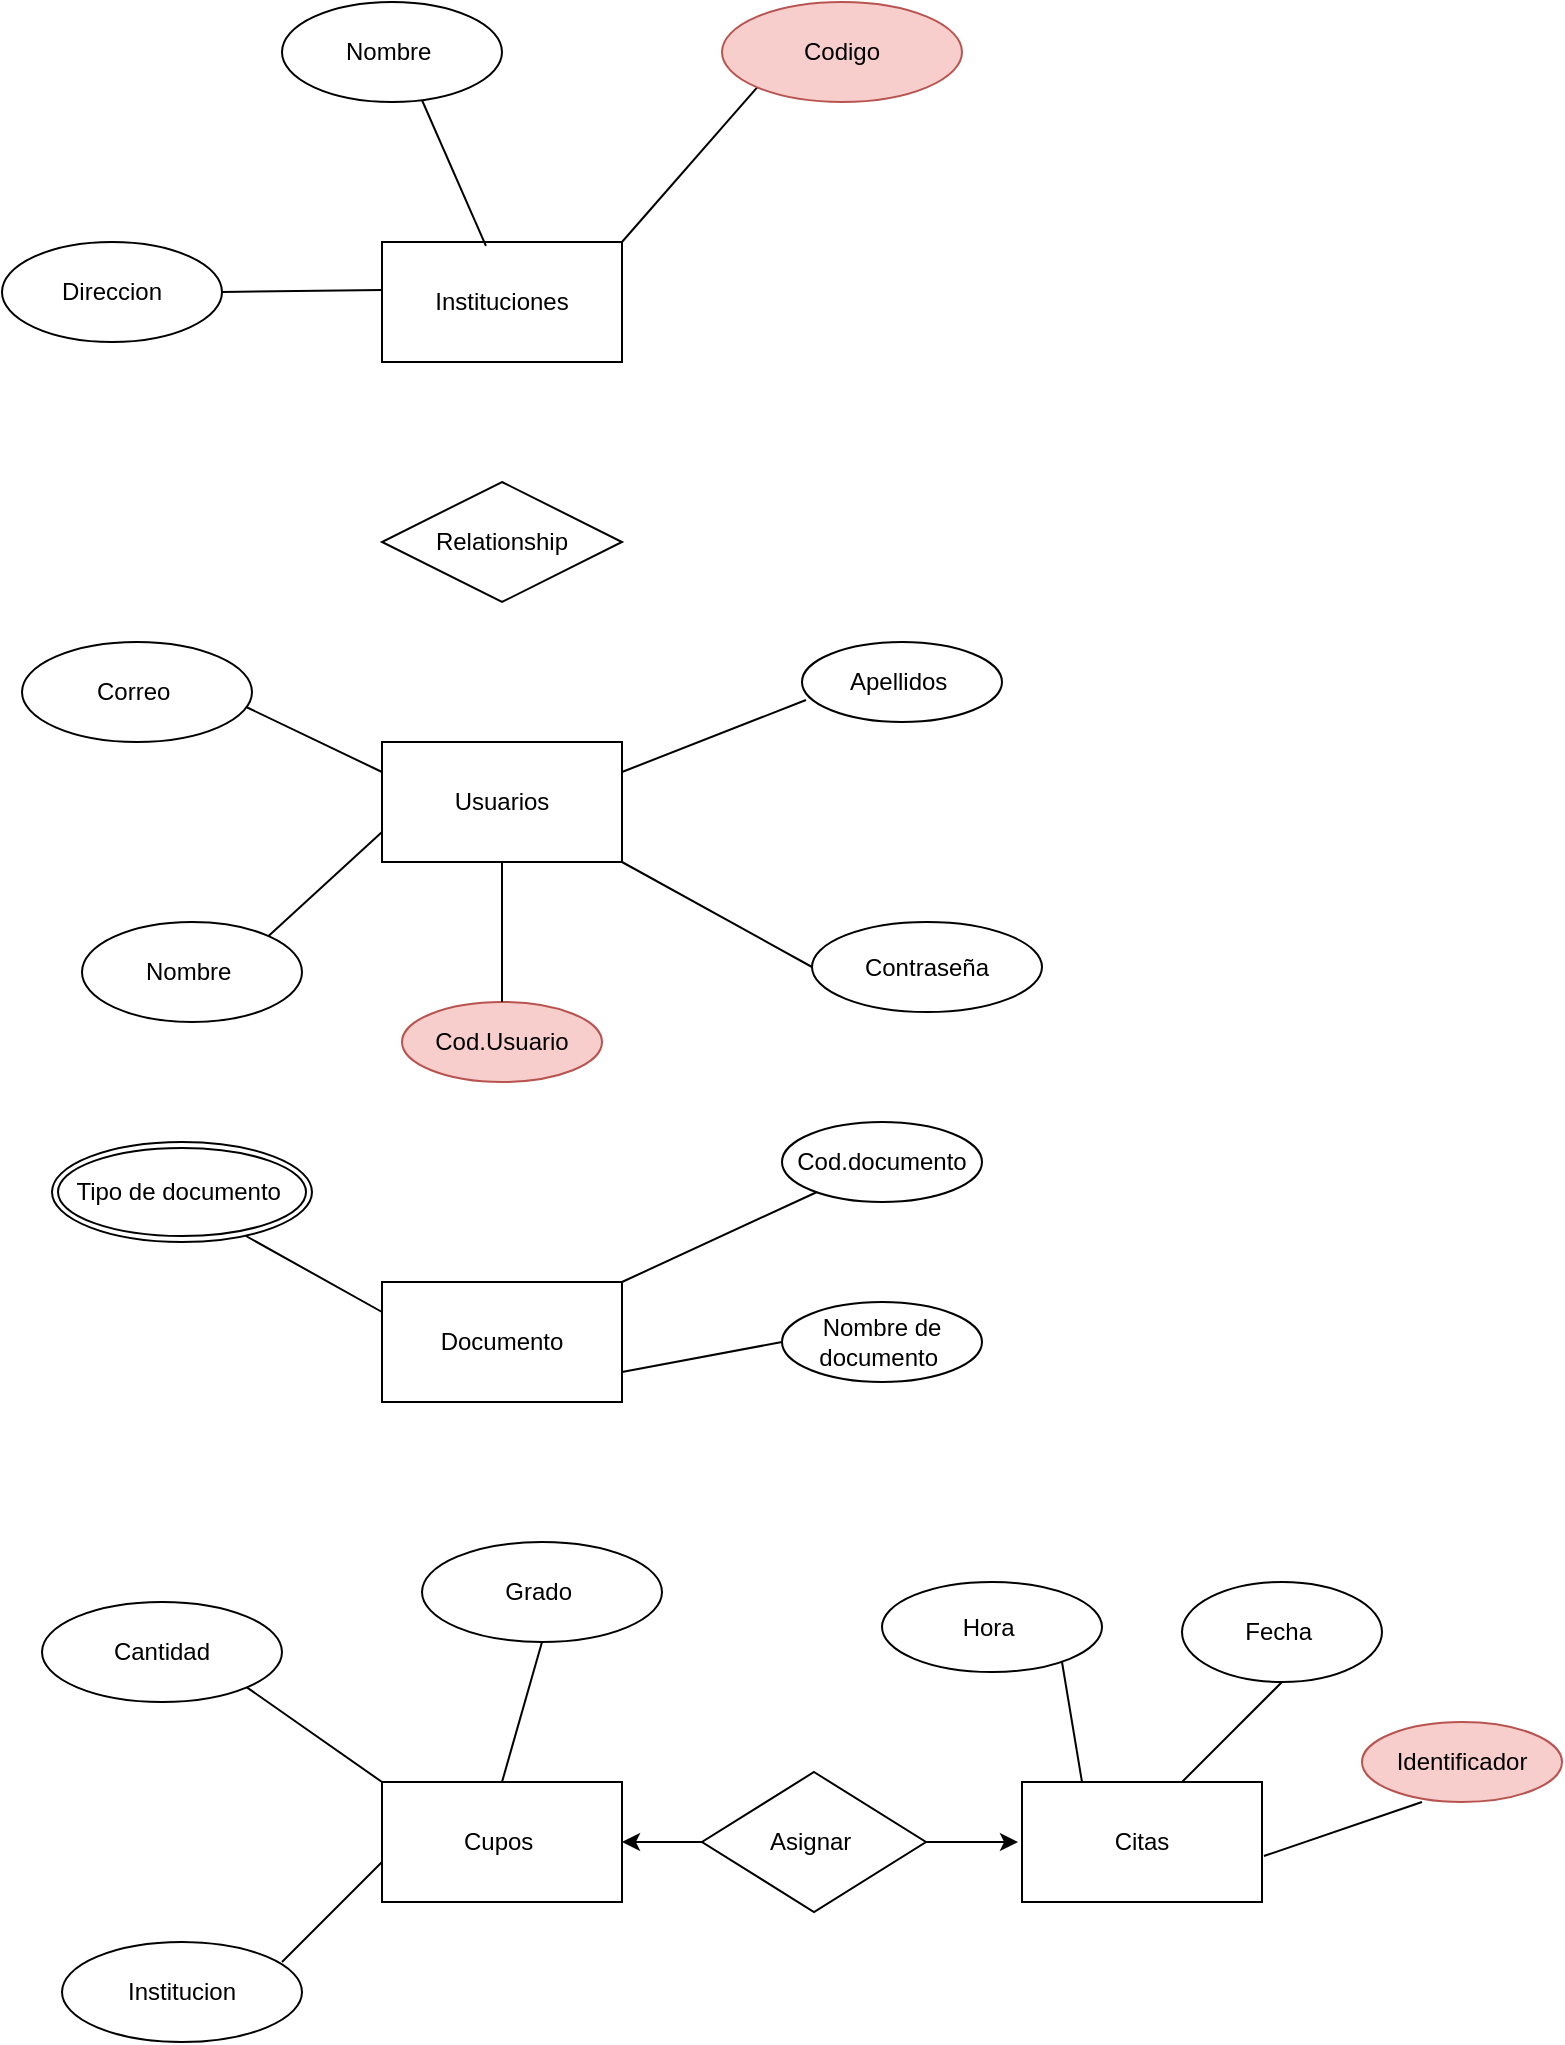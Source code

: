 <mxfile version="13.6.6" type="github" pages="3"><diagram id="av-soTQhGtQiqixryOGB" name="Page-1"><mxGraphModel dx="1108" dy="482" grid="1" gridSize="10" guides="1" tooltips="1" connect="1" arrows="1" fold="1" page="1" pageScale="1" pageWidth="2339" pageHeight="3300" math="0" shadow="0"><root><mxCell id="0"/><mxCell id="1" parent="0"/><mxCell id="u434oNYYrHxIzQNX0ZIL-1" value="Instituciones" style="rounded=0;whiteSpace=wrap;html=1;" parent="1" vertex="1"><mxGeometry x="200" y="180" width="120" height="60" as="geometry"/></mxCell><mxCell id="u434oNYYrHxIzQNX0ZIL-6" value="" style="endArrow=none;html=1;exitX=0.433;exitY=0.033;exitDx=0;exitDy=0;exitPerimeter=0;entryX=0.636;entryY=0.98;entryDx=0;entryDy=0;entryPerimeter=0;" parent="1" source="u434oNYYrHxIzQNX0ZIL-1" target="u434oNYYrHxIzQNX0ZIL-49" edge="1"><mxGeometry width="50" height="50" relative="1" as="geometry"><mxPoint x="220" y="160" as="sourcePoint"/><mxPoint x="230" y="120" as="targetPoint"/></mxGeometry></mxCell><mxCell id="u434oNYYrHxIzQNX0ZIL-7" value="" style="endArrow=none;html=1;exitX=0;exitY=0.4;exitDx=0;exitDy=0;entryX=1;entryY=0.5;entryDx=0;entryDy=0;exitPerimeter=0;" parent="1" source="u434oNYYrHxIzQNX0ZIL-1" target="u434oNYYrHxIzQNX0ZIL-43" edge="1"><mxGeometry width="50" height="50" relative="1" as="geometry"><mxPoint x="196" y="204" as="sourcePoint"/><mxPoint x="110" y="207" as="targetPoint"/></mxGeometry></mxCell><mxCell id="u434oNYYrHxIzQNX0ZIL-9" value="Usuarios" style="rounded=0;whiteSpace=wrap;html=1;" parent="1" vertex="1"><mxGeometry x="200" y="430" width="120" height="60" as="geometry"/></mxCell><mxCell id="u434oNYYrHxIzQNX0ZIL-10" value="" style="endArrow=none;html=1;exitX=1;exitY=0;exitDx=0;exitDy=0;entryX=0;entryY=1;entryDx=0;entryDy=0;" parent="1" source="u434oNYYrHxIzQNX0ZIL-1" target="u434oNYYrHxIzQNX0ZIL-44" edge="1"><mxGeometry width="50" height="50" relative="1" as="geometry"><mxPoint x="340" y="160" as="sourcePoint"/><mxPoint x="380" y="120" as="targetPoint"/></mxGeometry></mxCell><mxCell id="u434oNYYrHxIzQNX0ZIL-15" value="Relationship" style="shape=rhombus;perimeter=rhombusPerimeter;whiteSpace=wrap;html=1;align=center;" parent="1" vertex="1"><mxGeometry x="200" y="300" width="120" height="60" as="geometry"/></mxCell><mxCell id="u434oNYYrHxIzQNX0ZIL-18" value="Contraseña" style="ellipse;whiteSpace=wrap;html=1;align=center;" parent="1" vertex="1"><mxGeometry x="415" y="520" width="115" height="45" as="geometry"/></mxCell><mxCell id="u434oNYYrHxIzQNX0ZIL-19" value="Cod.Usuario" style="ellipse;whiteSpace=wrap;html=1;align=center;fillColor=#f8cecc;strokeColor=#b85450;" parent="1" vertex="1"><mxGeometry x="210" y="560" width="100" height="40" as="geometry"/></mxCell><mxCell id="u434oNYYrHxIzQNX0ZIL-20" value="" style="endArrow=none;html=1;entryX=1.017;entryY=0.7;entryDx=0;entryDy=0;entryPerimeter=0;exitX=0;exitY=0.25;exitDx=0;exitDy=0;" parent="1" source="u434oNYYrHxIzQNX0ZIL-9" edge="1"><mxGeometry width="50" height="50" relative="1" as="geometry"><mxPoint x="140" y="460" as="sourcePoint"/><mxPoint x="131.02" y="412" as="targetPoint"/></mxGeometry></mxCell><mxCell id="u434oNYYrHxIzQNX0ZIL-21" value="" style="endArrow=none;html=1;exitX=1;exitY=0.25;exitDx=0;exitDy=0;entryX=0.02;entryY=0.725;entryDx=0;entryDy=0;entryPerimeter=0;" parent="1" source="u434oNYYrHxIzQNX0ZIL-9" target="u434oNYYrHxIzQNX0ZIL-46" edge="1"><mxGeometry width="50" height="50" relative="1" as="geometry"><mxPoint x="340" y="460" as="sourcePoint"/><mxPoint x="390" y="445" as="targetPoint"/></mxGeometry></mxCell><mxCell id="u434oNYYrHxIzQNX0ZIL-22" value="" style="endArrow=none;html=1;entryX=0;entryY=0.75;entryDx=0;entryDy=0;" parent="1" target="u434oNYYrHxIzQNX0ZIL-9" edge="1"><mxGeometry width="50" height="50" relative="1" as="geometry"><mxPoint x="140" y="530" as="sourcePoint"/><mxPoint x="180" y="520" as="targetPoint"/></mxGeometry></mxCell><mxCell id="u434oNYYrHxIzQNX0ZIL-23" value="" style="endArrow=none;html=1;entryX=0.5;entryY=1;entryDx=0;entryDy=0;exitX=0.5;exitY=0;exitDx=0;exitDy=0;" parent="1" source="u434oNYYrHxIzQNX0ZIL-19" target="u434oNYYrHxIzQNX0ZIL-9" edge="1"><mxGeometry width="50" height="50" relative="1" as="geometry"><mxPoint x="240" y="540" as="sourcePoint"/><mxPoint x="290" y="490" as="targetPoint"/></mxGeometry></mxCell><mxCell id="u434oNYYrHxIzQNX0ZIL-24" value="" style="endArrow=none;html=1;entryX=1;entryY=1;entryDx=0;entryDy=0;exitX=0;exitY=0.5;exitDx=0;exitDy=0;" parent="1" source="u434oNYYrHxIzQNX0ZIL-18" target="u434oNYYrHxIzQNX0ZIL-9" edge="1"><mxGeometry width="50" height="50" relative="1" as="geometry"><mxPoint x="360" y="510" as="sourcePoint"/><mxPoint x="370" y="480" as="targetPoint"/></mxGeometry></mxCell><mxCell id="u434oNYYrHxIzQNX0ZIL-25" value="Documento" style="rounded=0;whiteSpace=wrap;html=1;" parent="1" vertex="1"><mxGeometry x="200" y="700" width="120" height="60" as="geometry"/></mxCell><mxCell id="u434oNYYrHxIzQNX0ZIL-26" value="Cod.documento" style="ellipse;whiteSpace=wrap;html=1;align=center;" parent="1" vertex="1"><mxGeometry x="400" y="620" width="100" height="40" as="geometry"/></mxCell><mxCell id="u434oNYYrHxIzQNX0ZIL-28" value="Nombre de documento&amp;nbsp;" style="ellipse;whiteSpace=wrap;html=1;align=center;" parent="1" vertex="1"><mxGeometry x="400" y="710" width="100" height="40" as="geometry"/></mxCell><mxCell id="u434oNYYrHxIzQNX0ZIL-30" value="Tipo de documento&amp;nbsp;" style="ellipse;shape=doubleEllipse;margin=3;whiteSpace=wrap;html=1;align=center;" parent="1" vertex="1"><mxGeometry x="35" y="630" width="130" height="50" as="geometry"/></mxCell><mxCell id="u434oNYYrHxIzQNX0ZIL-32" value="Cupos&amp;nbsp;" style="rounded=0;whiteSpace=wrap;html=1;" parent="1" vertex="1"><mxGeometry x="200" y="950" width="120" height="60" as="geometry"/></mxCell><mxCell id="u434oNYYrHxIzQNX0ZIL-33" value="Asignar&amp;nbsp;" style="shape=rhombus;perimeter=rhombusPerimeter;whiteSpace=wrap;html=1;align=center;" parent="1" vertex="1"><mxGeometry x="360" y="945" width="112" height="70" as="geometry"/></mxCell><mxCell id="u434oNYYrHxIzQNX0ZIL-34" value="Citas" style="rounded=0;whiteSpace=wrap;html=1;" parent="1" vertex="1"><mxGeometry x="520" y="950" width="120" height="60" as="geometry"/></mxCell><mxCell id="u434oNYYrHxIzQNX0ZIL-35" value="Hora&amp;nbsp;" style="ellipse;whiteSpace=wrap;html=1;align=center;" parent="1" vertex="1"><mxGeometry x="450" y="850" width="110" height="45" as="geometry"/></mxCell><mxCell id="u434oNYYrHxIzQNX0ZIL-36" value="Fecha&amp;nbsp;" style="ellipse;whiteSpace=wrap;html=1;align=center;" parent="1" vertex="1"><mxGeometry x="600" y="850" width="100" height="50" as="geometry"/></mxCell><mxCell id="u434oNYYrHxIzQNX0ZIL-37" value="Identificador" style="ellipse;whiteSpace=wrap;html=1;align=center;fillColor=#f8cecc;strokeColor=#b85450;" parent="1" vertex="1"><mxGeometry x="690" y="920" width="100" height="40" as="geometry"/></mxCell><mxCell id="u434oNYYrHxIzQNX0ZIL-39" value="Cantidad" style="ellipse;whiteSpace=wrap;html=1;align=center;" parent="1" vertex="1"><mxGeometry x="30" y="860" width="120" height="50" as="geometry"/></mxCell><mxCell id="u434oNYYrHxIzQNX0ZIL-42" value="Correo&amp;nbsp;" style="ellipse;whiteSpace=wrap;html=1;align=center;" parent="1" vertex="1"><mxGeometry x="20" y="380" width="115" height="50" as="geometry"/></mxCell><mxCell id="u434oNYYrHxIzQNX0ZIL-43" value="Direccion" style="ellipse;whiteSpace=wrap;html=1;align=center;" parent="1" vertex="1"><mxGeometry x="10" y="180" width="110" height="50" as="geometry"/></mxCell><mxCell id="u434oNYYrHxIzQNX0ZIL-44" value="Codigo" style="ellipse;whiteSpace=wrap;html=1;align=center;fillColor=#f8cecc;strokeColor=#b85450;" parent="1" vertex="1"><mxGeometry x="370" y="60" width="120" height="50" as="geometry"/></mxCell><mxCell id="u434oNYYrHxIzQNX0ZIL-45" value="Nombre&amp;nbsp;&lt;span style=&quot;color: rgba(0 , 0 , 0 , 0) ; font-family: monospace ; font-size: 0px&quot;&gt;%3CmxGraphModel%3E%3Croot%3E%3CmxCell%20id%3D%220%22%2F%3E%3CmxCell%20id%3D%221%22%20parent%3D%220%22%2F%3E%3CmxCell%20id%3D%222%22%20value%3D%22Instituciones%22%20style%3D%22rounded%3D0%3BwhiteSpace%3Dwrap%3Bhtml%3D1%3B%22%20vertex%3D%221%22%20parent%3D%221%22%3E%3CmxGeometry%20x%3D%22200%22%20y%3D%22180%22%20width%3D%22120%22%20height%3D%2260%22%20as%3D%22geometry%22%2F%3E%3C%2FmxCell%3E%3C%2Froot%3E%3C%2FmxGraphModel%3E&lt;/span&gt;" style="ellipse;whiteSpace=wrap;html=1;align=center;" parent="1" vertex="1"><mxGeometry x="50" y="520" width="110" height="50" as="geometry"/></mxCell><mxCell id="u434oNYYrHxIzQNX0ZIL-46" value="Apellidos&amp;nbsp;" style="ellipse;whiteSpace=wrap;html=1;align=center;" parent="1" vertex="1"><mxGeometry x="410" y="380" width="100" height="40" as="geometry"/></mxCell><mxCell id="u434oNYYrHxIzQNX0ZIL-49" value="Nombre&amp;nbsp;&lt;span style=&quot;color: rgba(0 , 0 , 0 , 0) ; font-family: monospace ; font-size: 0px&quot;&gt;%3CmxGraphModel%3E%3Croot%3E%3CmxCell%20id%3D%220%22%2F%3E%3CmxCell%20id%3D%221%22%20parent%3D%220%22%2F%3E%3CmxCell%20id%3D%222%22%20value%3D%22Instituciones%22%20style%3D%22rounded%3D0%3BwhiteSpace%3Dwrap%3Bhtml%3D1%3B%22%20vertex%3D%221%22%20parent%3D%221%22%3E%3CmxGeometry%20x%3D%22200%22%20y%3D%22180%22%20width%3D%22120%22%20height%3D%2260%22%20as%3D%22geometry%22%2F%3E%3C%2FmxCell%3E%3C%2Froot%3E%3C%2FmxGraphModel%3E&lt;/span&gt;" style="ellipse;whiteSpace=wrap;html=1;align=center;" parent="1" vertex="1"><mxGeometry x="150" y="60" width="110" height="50" as="geometry"/></mxCell><mxCell id="u434oNYYrHxIzQNX0ZIL-50" value="" style="endArrow=none;html=1;entryX=0.746;entryY=0.94;entryDx=0;entryDy=0;entryPerimeter=0;exitX=0;exitY=0.25;exitDx=0;exitDy=0;" parent="1" source="u434oNYYrHxIzQNX0ZIL-25" target="u434oNYYrHxIzQNX0ZIL-30" edge="1"><mxGeometry width="50" height="50" relative="1" as="geometry"><mxPoint x="160" y="720" as="sourcePoint"/><mxPoint x="210" y="670" as="targetPoint"/></mxGeometry></mxCell><mxCell id="u434oNYYrHxIzQNX0ZIL-53" value="" style="endArrow=none;html=1;entryX=1;entryY=0;entryDx=0;entryDy=0;" parent="1" source="u434oNYYrHxIzQNX0ZIL-26" target="u434oNYYrHxIzQNX0ZIL-25" edge="1"><mxGeometry width="50" height="50" relative="1" as="geometry"><mxPoint x="329.289" y="690" as="sourcePoint"/><mxPoint x="329.289" y="640" as="targetPoint"/></mxGeometry></mxCell><mxCell id="u434oNYYrHxIzQNX0ZIL-54" value="" style="endArrow=none;html=1;exitX=1;exitY=0.75;exitDx=0;exitDy=0;entryX=0;entryY=0.5;entryDx=0;entryDy=0;" parent="1" source="u434oNYYrHxIzQNX0ZIL-25" target="u434oNYYrHxIzQNX0ZIL-28" edge="1"><mxGeometry width="50" height="50" relative="1" as="geometry"><mxPoint x="350" y="770" as="sourcePoint"/><mxPoint x="400" y="720" as="targetPoint"/></mxGeometry></mxCell><mxCell id="u434oNYYrHxIzQNX0ZIL-55" value="" style="endArrow=none;html=1;entryX=1;entryY=1;entryDx=0;entryDy=0;exitX=0;exitY=0;exitDx=0;exitDy=0;" parent="1" source="u434oNYYrHxIzQNX0ZIL-32" target="u434oNYYrHxIzQNX0ZIL-39" edge="1"><mxGeometry width="50" height="50" relative="1" as="geometry"><mxPoint x="120" y="950" as="sourcePoint"/><mxPoint x="170" y="900" as="targetPoint"/></mxGeometry></mxCell><mxCell id="u434oNYYrHxIzQNX0ZIL-56" value="" style="endArrow=none;html=1;exitX=0.25;exitY=0;exitDx=0;exitDy=0;" parent="1" source="u434oNYYrHxIzQNX0ZIL-34" edge="1"><mxGeometry width="50" height="50" relative="1" as="geometry"><mxPoint x="490" y="940" as="sourcePoint"/><mxPoint x="540" y="890" as="targetPoint"/></mxGeometry></mxCell><mxCell id="u434oNYYrHxIzQNX0ZIL-57" value="" style="endArrow=none;html=1;" parent="1" edge="1"><mxGeometry width="50" height="50" relative="1" as="geometry"><mxPoint x="600" y="950" as="sourcePoint"/><mxPoint x="650" y="900" as="targetPoint"/></mxGeometry></mxCell><mxCell id="u434oNYYrHxIzQNX0ZIL-58" value="" style="endArrow=none;html=1;exitX=1.008;exitY=0.617;exitDx=0;exitDy=0;exitPerimeter=0;" parent="1" source="u434oNYYrHxIzQNX0ZIL-34" edge="1"><mxGeometry width="50" height="50" relative="1" as="geometry"><mxPoint x="670" y="1010" as="sourcePoint"/><mxPoint x="720" y="960" as="targetPoint"/></mxGeometry></mxCell><mxCell id="u434oNYYrHxIzQNX0ZIL-60" value="" style="endArrow=classic;html=1;entryX=1;entryY=0.5;entryDx=0;entryDy=0;exitX=0;exitY=0.5;exitDx=0;exitDy=0;" parent="1" source="u434oNYYrHxIzQNX0ZIL-33" target="u434oNYYrHxIzQNX0ZIL-32" edge="1"><mxGeometry width="50" height="50" relative="1" as="geometry"><mxPoint x="320" y="1020" as="sourcePoint"/><mxPoint x="370" y="970" as="targetPoint"/></mxGeometry></mxCell><mxCell id="u434oNYYrHxIzQNX0ZIL-61" value="" style="endArrow=classic;html=1;exitX=1;exitY=0.5;exitDx=0;exitDy=0;" parent="1" source="u434oNYYrHxIzQNX0ZIL-33" edge="1"><mxGeometry width="50" height="50" relative="1" as="geometry"><mxPoint x="470" y="973" as="sourcePoint"/><mxPoint x="518" y="980" as="targetPoint"/></mxGeometry></mxCell><mxCell id="u434oNYYrHxIzQNX0ZIL-62" value="Grado&amp;nbsp;" style="ellipse;whiteSpace=wrap;html=1;align=center;" parent="1" vertex="1"><mxGeometry x="220" y="830" width="120" height="50" as="geometry"/></mxCell><mxCell id="u434oNYYrHxIzQNX0ZIL-63" value="Institucion" style="ellipse;whiteSpace=wrap;html=1;align=center;" parent="1" vertex="1"><mxGeometry x="40" y="1030" width="120" height="50" as="geometry"/></mxCell><mxCell id="u434oNYYrHxIzQNX0ZIL-64" value="" style="endArrow=none;html=1;entryX=0.5;entryY=1;entryDx=0;entryDy=0;exitX=0.5;exitY=0;exitDx=0;exitDy=0;" parent="1" source="u434oNYYrHxIzQNX0ZIL-32" target="u434oNYYrHxIzQNX0ZIL-62" edge="1"><mxGeometry width="50" height="50" relative="1" as="geometry"><mxPoint x="270" y="930" as="sourcePoint"/><mxPoint x="320" y="880" as="targetPoint"/></mxGeometry></mxCell><mxCell id="u434oNYYrHxIzQNX0ZIL-65" value="" style="endArrow=none;html=1;" parent="1" edge="1"><mxGeometry width="50" height="50" relative="1" as="geometry"><mxPoint x="150" y="1040" as="sourcePoint"/><mxPoint x="200" y="990" as="targetPoint"/></mxGeometry></mxCell></root></mxGraphModel></diagram><diagram id="YuMVUKdVSkzUywNxEHiK" name="Page-2"><mxGraphModel dx="1108" dy="482" grid="1" gridSize="10" guides="1" tooltips="1" connect="1" arrows="1" fold="1" page="1" pageScale="1" pageWidth="2339" pageHeight="3300" math="0" shadow="0"><root><mxCell id="DZkXTjwmEKkbZ-Vlx2jZ-0"/><mxCell id="DZkXTjwmEKkbZ-Vlx2jZ-1" parent="DZkXTjwmEKkbZ-Vlx2jZ-0"/><mxCell id="DZkXTjwmEKkbZ-Vlx2jZ-54" value="CUPOS " style="shape=table;startSize=30;container=1;collapsible=1;childLayout=tableLayout;fixedRows=1;rowLines=0;fontStyle=1;align=center;resizeLast=1;" parent="DZkXTjwmEKkbZ-Vlx2jZ-1" vertex="1"><mxGeometry x="130" y="50" width="200" height="160" as="geometry"/></mxCell><mxCell id="DZkXTjwmEKkbZ-Vlx2jZ-55" value="" style="shape=partialRectangle;collapsible=0;dropTarget=0;pointerEvents=0;fillColor=none;top=0;left=0;bottom=1;right=0;points=[[0,0.5],[1,0.5]];portConstraint=eastwest;" parent="DZkXTjwmEKkbZ-Vlx2jZ-54" vertex="1"><mxGeometry y="30" width="200" height="30" as="geometry"/></mxCell><mxCell id="DZkXTjwmEKkbZ-Vlx2jZ-56" value="PK" style="shape=partialRectangle;connectable=0;fillColor=none;top=0;left=0;bottom=0;right=0;fontStyle=1;overflow=hidden;" parent="DZkXTjwmEKkbZ-Vlx2jZ-55" vertex="1"><mxGeometry width="70" height="30" as="geometry"/></mxCell><mxCell id="DZkXTjwmEKkbZ-Vlx2jZ-57" value="ID CUPOS " style="shape=partialRectangle;connectable=0;fillColor=none;top=0;left=0;bottom=0;right=0;align=left;spacingLeft=6;fontStyle=5;overflow=hidden;" parent="DZkXTjwmEKkbZ-Vlx2jZ-55" vertex="1"><mxGeometry x="70" width="130" height="30" as="geometry"/></mxCell><mxCell id="DZkXTjwmEKkbZ-Vlx2jZ-58" value="" style="shape=partialRectangle;collapsible=0;dropTarget=0;pointerEvents=0;fillColor=none;top=0;left=0;bottom=0;right=0;points=[[0,0.5],[1,0.5]];portConstraint=eastwest;" parent="DZkXTjwmEKkbZ-Vlx2jZ-54" vertex="1"><mxGeometry y="60" width="200" height="30" as="geometry"/></mxCell><mxCell id="DZkXTjwmEKkbZ-Vlx2jZ-59" value="NUMERICO" style="shape=partialRectangle;connectable=0;fillColor=none;top=0;left=0;bottom=0;right=0;editable=1;overflow=hidden;" parent="DZkXTjwmEKkbZ-Vlx2jZ-58" vertex="1"><mxGeometry width="70" height="30" as="geometry"/></mxCell><mxCell id="DZkXTjwmEKkbZ-Vlx2jZ-60" value="CANTIDAD " style="shape=partialRectangle;connectable=0;fillColor=none;top=0;left=0;bottom=0;right=0;align=left;spacingLeft=6;overflow=hidden;" parent="DZkXTjwmEKkbZ-Vlx2jZ-58" vertex="1"><mxGeometry x="70" width="130" height="30" as="geometry"/></mxCell><mxCell id="DZkXTjwmEKkbZ-Vlx2jZ-61" value="" style="shape=partialRectangle;collapsible=0;dropTarget=0;pointerEvents=0;fillColor=none;top=0;left=0;bottom=0;right=0;points=[[0,0.5],[1,0.5]];portConstraint=eastwest;" parent="DZkXTjwmEKkbZ-Vlx2jZ-54" vertex="1"><mxGeometry y="90" width="200" height="30" as="geometry"/></mxCell><mxCell id="DZkXTjwmEKkbZ-Vlx2jZ-62" value="ENTERO " style="shape=partialRectangle;connectable=0;fillColor=none;top=0;left=0;bottom=0;right=0;editable=1;overflow=hidden;" parent="DZkXTjwmEKkbZ-Vlx2jZ-61" vertex="1"><mxGeometry width="70" height="30" as="geometry"/></mxCell><mxCell id="DZkXTjwmEKkbZ-Vlx2jZ-63" value="GRADOS" style="shape=partialRectangle;connectable=0;fillColor=none;top=0;left=0;bottom=0;right=0;align=left;spacingLeft=6;overflow=hidden;" parent="DZkXTjwmEKkbZ-Vlx2jZ-61" vertex="1"><mxGeometry x="70" width="130" height="30" as="geometry"/></mxCell><mxCell id="DZkXTjwmEKkbZ-Vlx2jZ-64" value="" style="shape=partialRectangle;collapsible=0;dropTarget=0;pointerEvents=0;fillColor=none;top=0;left=0;bottom=0;right=0;points=[[0,0.5],[1,0.5]];portConstraint=eastwest;" parent="DZkXTjwmEKkbZ-Vlx2jZ-54" vertex="1"><mxGeometry y="120" width="200" height="30" as="geometry"/></mxCell><mxCell id="DZkXTjwmEKkbZ-Vlx2jZ-65" value="" style="shape=partialRectangle;connectable=0;fillColor=none;top=0;left=0;bottom=0;right=0;editable=1;overflow=hidden;" parent="DZkXTjwmEKkbZ-Vlx2jZ-64" vertex="1"><mxGeometry width="70" height="30" as="geometry"/></mxCell><mxCell id="DZkXTjwmEKkbZ-Vlx2jZ-66" value="" style="shape=partialRectangle;connectable=0;fillColor=none;top=0;left=0;bottom=0;right=0;align=left;spacingLeft=6;overflow=hidden;" parent="DZkXTjwmEKkbZ-Vlx2jZ-64" vertex="1"><mxGeometry x="70" width="130" height="30" as="geometry"/></mxCell><mxCell id="DZkXTjwmEKkbZ-Vlx2jZ-67" value="DOCUMENTO" style="shape=table;startSize=30;container=1;collapsible=1;childLayout=tableLayout;fixedRows=1;rowLines=0;fontStyle=1;align=center;resizeLast=1;" parent="DZkXTjwmEKkbZ-Vlx2jZ-1" vertex="1"><mxGeometry x="450" y="50" width="220" height="160" as="geometry"/></mxCell><mxCell id="DZkXTjwmEKkbZ-Vlx2jZ-68" value="" style="shape=partialRectangle;collapsible=0;dropTarget=0;pointerEvents=0;fillColor=none;top=0;left=0;bottom=1;right=0;points=[[0,0.5],[1,0.5]];portConstraint=eastwest;" parent="DZkXTjwmEKkbZ-Vlx2jZ-67" vertex="1"><mxGeometry y="30" width="220" height="30" as="geometry"/></mxCell><mxCell id="DZkXTjwmEKkbZ-Vlx2jZ-69" value="PK" style="shape=partialRectangle;connectable=0;fillColor=none;top=0;left=0;bottom=0;right=0;fontStyle=1;overflow=hidden;" parent="DZkXTjwmEKkbZ-Vlx2jZ-68" vertex="1"><mxGeometry width="50" height="30" as="geometry"/></mxCell><mxCell id="DZkXTjwmEKkbZ-Vlx2jZ-70" value="CODIGO DOCUMENTO" style="shape=partialRectangle;connectable=0;fillColor=none;top=0;left=0;bottom=0;right=0;align=left;spacingLeft=6;fontStyle=5;overflow=hidden;" parent="DZkXTjwmEKkbZ-Vlx2jZ-68" vertex="1"><mxGeometry x="50" width="170" height="30" as="geometry"/></mxCell><mxCell id="DZkXTjwmEKkbZ-Vlx2jZ-71" value="" style="shape=partialRectangle;collapsible=0;dropTarget=0;pointerEvents=0;fillColor=none;top=0;left=0;bottom=0;right=0;points=[[0,0.5],[1,0.5]];portConstraint=eastwest;" parent="DZkXTjwmEKkbZ-Vlx2jZ-67" vertex="1"><mxGeometry y="60" width="220" height="30" as="geometry"/></mxCell><mxCell id="DZkXTjwmEKkbZ-Vlx2jZ-72" value="TEXTO " style="shape=partialRectangle;connectable=0;fillColor=none;top=0;left=0;bottom=0;right=0;editable=1;overflow=hidden;" parent="DZkXTjwmEKkbZ-Vlx2jZ-71" vertex="1"><mxGeometry width="50" height="30" as="geometry"/></mxCell><mxCell id="DZkXTjwmEKkbZ-Vlx2jZ-73" value="NOMBRE DE DOCUMENTO " style="shape=partialRectangle;connectable=0;fillColor=none;top=0;left=0;bottom=0;right=0;align=left;spacingLeft=6;overflow=hidden;" parent="DZkXTjwmEKkbZ-Vlx2jZ-71" vertex="1"><mxGeometry x="50" width="170" height="30" as="geometry"/></mxCell><mxCell id="DZkXTjwmEKkbZ-Vlx2jZ-74" value="" style="shape=partialRectangle;collapsible=0;dropTarget=0;pointerEvents=0;fillColor=none;top=0;left=0;bottom=0;right=0;points=[[0,0.5],[1,0.5]];portConstraint=eastwest;" parent="DZkXTjwmEKkbZ-Vlx2jZ-67" vertex="1"><mxGeometry y="90" width="220" height="30" as="geometry"/></mxCell><mxCell id="DZkXTjwmEKkbZ-Vlx2jZ-75" value="TEXTO" style="shape=partialRectangle;connectable=0;fillColor=none;top=0;left=0;bottom=0;right=0;editable=1;overflow=hidden;" parent="DZkXTjwmEKkbZ-Vlx2jZ-74" vertex="1"><mxGeometry width="50" height="30" as="geometry"/></mxCell><mxCell id="DZkXTjwmEKkbZ-Vlx2jZ-76" value="TIPO DE DOCUMENTO " style="shape=partialRectangle;connectable=0;fillColor=none;top=0;left=0;bottom=0;right=0;align=left;spacingLeft=6;overflow=hidden;" parent="DZkXTjwmEKkbZ-Vlx2jZ-74" vertex="1"><mxGeometry x="50" width="170" height="30" as="geometry"/></mxCell><mxCell id="DZkXTjwmEKkbZ-Vlx2jZ-77" value="" style="shape=partialRectangle;collapsible=0;dropTarget=0;pointerEvents=0;fillColor=none;top=0;left=0;bottom=0;right=0;points=[[0,0.5],[1,0.5]];portConstraint=eastwest;" parent="DZkXTjwmEKkbZ-Vlx2jZ-67" vertex="1"><mxGeometry y="120" width="220" height="30" as="geometry"/></mxCell><mxCell id="DZkXTjwmEKkbZ-Vlx2jZ-78" value="" style="shape=partialRectangle;connectable=0;fillColor=none;top=0;left=0;bottom=0;right=0;editable=1;overflow=hidden;" parent="DZkXTjwmEKkbZ-Vlx2jZ-77" vertex="1"><mxGeometry width="50" height="30" as="geometry"/></mxCell><mxCell id="DZkXTjwmEKkbZ-Vlx2jZ-79" value="" style="shape=partialRectangle;connectable=0;fillColor=none;top=0;left=0;bottom=0;right=0;align=left;spacingLeft=6;overflow=hidden;" parent="DZkXTjwmEKkbZ-Vlx2jZ-77" vertex="1"><mxGeometry x="50" width="170" height="30" as="geometry"/></mxCell><mxCell id="DZkXTjwmEKkbZ-Vlx2jZ-15" value="INSTITUCIONES" style="shape=table;startSize=30;container=1;collapsible=1;childLayout=tableLayout;fixedRows=1;rowLines=0;fontStyle=1;align=center;resizeLast=1;" parent="DZkXTjwmEKkbZ-Vlx2jZ-1" vertex="1"><mxGeometry x="130" y="280" width="180" height="150" as="geometry"/></mxCell><mxCell id="DZkXTjwmEKkbZ-Vlx2jZ-16" value="" style="shape=partialRectangle;collapsible=0;dropTarget=0;pointerEvents=0;fillColor=none;top=0;left=0;bottom=1;right=0;points=[[0,0.5],[1,0.5]];portConstraint=eastwest;" parent="DZkXTjwmEKkbZ-Vlx2jZ-15" vertex="1"><mxGeometry y="30" width="180" height="30" as="geometry"/></mxCell><mxCell id="DZkXTjwmEKkbZ-Vlx2jZ-17" value="PK" style="shape=partialRectangle;connectable=0;fillColor=none;top=0;left=0;bottom=0;right=0;fontStyle=1;overflow=hidden;" parent="DZkXTjwmEKkbZ-Vlx2jZ-16" vertex="1"><mxGeometry width="60" height="30" as="geometry"/></mxCell><mxCell id="DZkXTjwmEKkbZ-Vlx2jZ-18" value="CODIGO" style="shape=partialRectangle;connectable=0;fillColor=none;top=0;left=0;bottom=0;right=0;align=left;spacingLeft=6;fontStyle=5;overflow=hidden;" parent="DZkXTjwmEKkbZ-Vlx2jZ-16" vertex="1"><mxGeometry x="60" width="120" height="30" as="geometry"/></mxCell><mxCell id="DZkXTjwmEKkbZ-Vlx2jZ-19" value="" style="shape=partialRectangle;collapsible=0;dropTarget=0;pointerEvents=0;fillColor=none;top=0;left=0;bottom=0;right=0;points=[[0,0.5],[1,0.5]];portConstraint=eastwest;" parent="DZkXTjwmEKkbZ-Vlx2jZ-15" vertex="1"><mxGeometry y="60" width="180" height="30" as="geometry"/></mxCell><mxCell id="DZkXTjwmEKkbZ-Vlx2jZ-20" value="ENTERO" style="shape=partialRectangle;connectable=0;fillColor=none;top=0;left=0;bottom=0;right=0;editable=1;overflow=hidden;" parent="DZkXTjwmEKkbZ-Vlx2jZ-19" vertex="1"><mxGeometry width="60" height="30" as="geometry"/></mxCell><mxCell id="DZkXTjwmEKkbZ-Vlx2jZ-21" value="DIRECCION" style="shape=partialRectangle;connectable=0;fillColor=none;top=0;left=0;bottom=0;right=0;align=left;spacingLeft=6;overflow=hidden;" parent="DZkXTjwmEKkbZ-Vlx2jZ-19" vertex="1"><mxGeometry x="60" width="120" height="30" as="geometry"/></mxCell><mxCell id="DZkXTjwmEKkbZ-Vlx2jZ-22" value="" style="shape=partialRectangle;collapsible=0;dropTarget=0;pointerEvents=0;fillColor=none;top=0;left=0;bottom=0;right=0;points=[[0,0.5],[1,0.5]];portConstraint=eastwest;" parent="DZkXTjwmEKkbZ-Vlx2jZ-15" vertex="1"><mxGeometry y="90" width="180" height="20" as="geometry"/></mxCell><mxCell id="DZkXTjwmEKkbZ-Vlx2jZ-23" value="TEXTO" style="shape=partialRectangle;connectable=0;fillColor=none;top=0;left=0;bottom=0;right=0;editable=1;overflow=hidden;" parent="DZkXTjwmEKkbZ-Vlx2jZ-22" vertex="1"><mxGeometry width="60" height="20" as="geometry"/></mxCell><mxCell id="DZkXTjwmEKkbZ-Vlx2jZ-24" value="NOMBRE " style="shape=partialRectangle;connectable=0;fillColor=none;top=0;left=0;bottom=0;right=0;align=left;spacingLeft=6;overflow=hidden;" parent="DZkXTjwmEKkbZ-Vlx2jZ-22" vertex="1"><mxGeometry x="60" width="120" height="20" as="geometry"/></mxCell><mxCell id="DZkXTjwmEKkbZ-Vlx2jZ-25" value="" style="shape=partialRectangle;collapsible=0;dropTarget=0;pointerEvents=0;fillColor=none;top=0;left=0;bottom=0;right=0;points=[[0,0.5],[1,0.5]];portConstraint=eastwest;" parent="DZkXTjwmEKkbZ-Vlx2jZ-15" vertex="1"><mxGeometry y="110" width="180" height="30" as="geometry"/></mxCell><mxCell id="DZkXTjwmEKkbZ-Vlx2jZ-26" value="" style="shape=partialRectangle;connectable=0;fillColor=none;top=0;left=0;bottom=0;right=0;editable=1;overflow=hidden;" parent="DZkXTjwmEKkbZ-Vlx2jZ-25" vertex="1"><mxGeometry width="60" height="30" as="geometry"/></mxCell><mxCell id="DZkXTjwmEKkbZ-Vlx2jZ-27" value="" style="shape=partialRectangle;connectable=0;fillColor=none;top=0;left=0;bottom=0;right=0;align=left;spacingLeft=6;overflow=hidden;" parent="DZkXTjwmEKkbZ-Vlx2jZ-25" vertex="1"><mxGeometry x="60" width="120" height="30" as="geometry"/></mxCell><mxCell id="DZkXTjwmEKkbZ-Vlx2jZ-41" value="USUARIO" style="shape=table;startSize=30;container=1;collapsible=1;childLayout=tableLayout;fixedRows=1;rowLines=0;fontStyle=1;align=center;resizeLast=1;" parent="DZkXTjwmEKkbZ-Vlx2jZ-1" vertex="1"><mxGeometry x="130" y="500" width="200" height="190" as="geometry"/></mxCell><mxCell id="DZkXTjwmEKkbZ-Vlx2jZ-42" value="" style="shape=partialRectangle;collapsible=0;dropTarget=0;pointerEvents=0;fillColor=none;top=0;left=0;bottom=1;right=0;points=[[0,0.5],[1,0.5]];portConstraint=eastwest;" parent="DZkXTjwmEKkbZ-Vlx2jZ-41" vertex="1"><mxGeometry y="30" width="200" height="30" as="geometry"/></mxCell><mxCell id="DZkXTjwmEKkbZ-Vlx2jZ-43" value="PK" style="shape=partialRectangle;connectable=0;fillColor=none;top=0;left=0;bottom=0;right=0;fontStyle=1;overflow=hidden;" parent="DZkXTjwmEKkbZ-Vlx2jZ-42" vertex="1"><mxGeometry width="90" height="30" as="geometry"/></mxCell><mxCell id="DZkXTjwmEKkbZ-Vlx2jZ-44" value="CODIGO " style="shape=partialRectangle;connectable=0;fillColor=none;top=0;left=0;bottom=0;right=0;align=left;spacingLeft=6;fontStyle=5;overflow=hidden;" parent="DZkXTjwmEKkbZ-Vlx2jZ-42" vertex="1"><mxGeometry x="90" width="110" height="30" as="geometry"/></mxCell><mxCell id="DZkXTjwmEKkbZ-Vlx2jZ-45" value="" style="shape=partialRectangle;collapsible=0;dropTarget=0;pointerEvents=0;fillColor=none;top=0;left=0;bottom=0;right=0;points=[[0,0.5],[1,0.5]];portConstraint=eastwest;" parent="DZkXTjwmEKkbZ-Vlx2jZ-41" vertex="1"><mxGeometry y="60" width="200" height="30" as="geometry"/></mxCell><mxCell id="DZkXTjwmEKkbZ-Vlx2jZ-46" value="TEXTO" style="shape=partialRectangle;connectable=0;fillColor=none;top=0;left=0;bottom=0;right=0;editable=1;overflow=hidden;" parent="DZkXTjwmEKkbZ-Vlx2jZ-45" vertex="1"><mxGeometry width="90" height="30" as="geometry"/></mxCell><mxCell id="DZkXTjwmEKkbZ-Vlx2jZ-47" value="NOMBRE " style="shape=partialRectangle;connectable=0;fillColor=none;top=0;left=0;bottom=0;right=0;align=left;spacingLeft=6;overflow=hidden;" parent="DZkXTjwmEKkbZ-Vlx2jZ-45" vertex="1"><mxGeometry x="90" width="110" height="30" as="geometry"/></mxCell><mxCell id="DZkXTjwmEKkbZ-Vlx2jZ-48" value="" style="shape=partialRectangle;collapsible=0;dropTarget=0;pointerEvents=0;fillColor=none;top=0;left=0;bottom=0;right=0;points=[[0,0.5],[1,0.5]];portConstraint=eastwest;" parent="DZkXTjwmEKkbZ-Vlx2jZ-41" vertex="1"><mxGeometry y="90" width="200" height="30" as="geometry"/></mxCell><mxCell id="DZkXTjwmEKkbZ-Vlx2jZ-49" value="TEXTO" style="shape=partialRectangle;connectable=0;fillColor=none;top=0;left=0;bottom=0;right=0;editable=1;overflow=hidden;" parent="DZkXTjwmEKkbZ-Vlx2jZ-48" vertex="1"><mxGeometry width="90" height="30" as="geometry"/></mxCell><mxCell id="DZkXTjwmEKkbZ-Vlx2jZ-50" value="APELLIDOS " style="shape=partialRectangle;connectable=0;fillColor=none;top=0;left=0;bottom=0;right=0;align=left;spacingLeft=6;overflow=hidden;" parent="DZkXTjwmEKkbZ-Vlx2jZ-48" vertex="1"><mxGeometry x="90" width="110" height="30" as="geometry"/></mxCell><mxCell id="DZkXTjwmEKkbZ-Vlx2jZ-51" value="" style="shape=partialRectangle;collapsible=0;dropTarget=0;pointerEvents=0;fillColor=none;top=0;left=0;bottom=0;right=0;points=[[0,0.5],[1,0.5]];portConstraint=eastwest;" parent="DZkXTjwmEKkbZ-Vlx2jZ-41" vertex="1"><mxGeometry y="120" width="200" height="30" as="geometry"/></mxCell><mxCell id="DZkXTjwmEKkbZ-Vlx2jZ-52" value="ENTER" style="shape=partialRectangle;connectable=0;fillColor=none;top=0;left=0;bottom=0;right=0;editable=1;overflow=hidden;" parent="DZkXTjwmEKkbZ-Vlx2jZ-51" vertex="1"><mxGeometry width="90" height="30" as="geometry"/></mxCell><mxCell id="DZkXTjwmEKkbZ-Vlx2jZ-53" value="CORREO " style="shape=partialRectangle;connectable=0;fillColor=none;top=0;left=0;bottom=0;right=0;align=left;spacingLeft=6;overflow=hidden;" parent="DZkXTjwmEKkbZ-Vlx2jZ-51" vertex="1"><mxGeometry x="90" width="110" height="30" as="geometry"/></mxCell><mxCell id="DZkXTjwmEKkbZ-Vlx2jZ-28" value="CITAS" style="shape=table;startSize=30;container=1;collapsible=1;childLayout=tableLayout;fixedRows=1;rowLines=0;fontStyle=1;align=center;resizeLast=1;" parent="DZkXTjwmEKkbZ-Vlx2jZ-1" vertex="1"><mxGeometry x="450" y="270" width="180" height="160" as="geometry"/></mxCell><mxCell id="DZkXTjwmEKkbZ-Vlx2jZ-29" value="" style="shape=partialRectangle;collapsible=0;dropTarget=0;pointerEvents=0;fillColor=none;top=0;left=0;bottom=1;right=0;points=[[0,0.5],[1,0.5]];portConstraint=eastwest;" parent="DZkXTjwmEKkbZ-Vlx2jZ-28" vertex="1"><mxGeometry y="30" width="180" height="30" as="geometry"/></mxCell><mxCell id="DZkXTjwmEKkbZ-Vlx2jZ-30" value="PK" style="shape=partialRectangle;connectable=0;fillColor=none;top=0;left=0;bottom=0;right=0;fontStyle=1;overflow=hidden;" parent="DZkXTjwmEKkbZ-Vlx2jZ-29" vertex="1"><mxGeometry width="70" height="30" as="geometry"/></mxCell><mxCell id="DZkXTjwmEKkbZ-Vlx2jZ-31" value="IDENTIFICADOR" style="shape=partialRectangle;connectable=0;fillColor=none;top=0;left=0;bottom=0;right=0;align=left;spacingLeft=6;fontStyle=5;overflow=hidden;" parent="DZkXTjwmEKkbZ-Vlx2jZ-29" vertex="1"><mxGeometry x="70" width="110" height="30" as="geometry"/></mxCell><mxCell id="DZkXTjwmEKkbZ-Vlx2jZ-32" value="" style="shape=partialRectangle;collapsible=0;dropTarget=0;pointerEvents=0;fillColor=none;top=0;left=0;bottom=0;right=0;points=[[0,0.5],[1,0.5]];portConstraint=eastwest;" parent="DZkXTjwmEKkbZ-Vlx2jZ-28" vertex="1"><mxGeometry y="60" width="180" height="30" as="geometry"/></mxCell><mxCell id="DZkXTjwmEKkbZ-Vlx2jZ-33" value="FECHA" style="shape=partialRectangle;connectable=0;fillColor=none;top=0;left=0;bottom=0;right=0;editable=1;overflow=hidden;" parent="DZkXTjwmEKkbZ-Vlx2jZ-32" vertex="1"><mxGeometry width="70" height="30" as="geometry"/></mxCell><mxCell id="DZkXTjwmEKkbZ-Vlx2jZ-34" value="FECHA " style="shape=partialRectangle;connectable=0;fillColor=none;top=0;left=0;bottom=0;right=0;align=left;spacingLeft=6;overflow=hidden;" parent="DZkXTjwmEKkbZ-Vlx2jZ-32" vertex="1"><mxGeometry x="70" width="110" height="30" as="geometry"/></mxCell><mxCell id="DZkXTjwmEKkbZ-Vlx2jZ-35" value="" style="shape=partialRectangle;collapsible=0;dropTarget=0;pointerEvents=0;fillColor=none;top=0;left=0;bottom=0;right=0;points=[[0,0.5],[1,0.5]];portConstraint=eastwest;" parent="DZkXTjwmEKkbZ-Vlx2jZ-28" vertex="1"><mxGeometry y="90" width="180" height="30" as="geometry"/></mxCell><mxCell id="DZkXTjwmEKkbZ-Vlx2jZ-36" value="NUMERICO" style="shape=partialRectangle;connectable=0;fillColor=none;top=0;left=0;bottom=0;right=0;editable=1;overflow=hidden;" parent="DZkXTjwmEKkbZ-Vlx2jZ-35" vertex="1"><mxGeometry width="70" height="30" as="geometry"/></mxCell><mxCell id="DZkXTjwmEKkbZ-Vlx2jZ-37" value="HORA" style="shape=partialRectangle;connectable=0;fillColor=none;top=0;left=0;bottom=0;right=0;align=left;spacingLeft=6;overflow=hidden;" parent="DZkXTjwmEKkbZ-Vlx2jZ-35" vertex="1"><mxGeometry x="70" width="110" height="30" as="geometry"/></mxCell><mxCell id="DZkXTjwmEKkbZ-Vlx2jZ-38" value="" style="shape=partialRectangle;collapsible=0;dropTarget=0;pointerEvents=0;fillColor=none;top=0;left=0;bottom=0;right=0;points=[[0,0.5],[1,0.5]];portConstraint=eastwest;" parent="DZkXTjwmEKkbZ-Vlx2jZ-28" vertex="1"><mxGeometry y="120" width="180" height="30" as="geometry"/></mxCell><mxCell id="DZkXTjwmEKkbZ-Vlx2jZ-39" value="" style="shape=partialRectangle;connectable=0;fillColor=none;top=0;left=0;bottom=0;right=0;editable=1;overflow=hidden;" parent="DZkXTjwmEKkbZ-Vlx2jZ-38" vertex="1"><mxGeometry width="70" height="30" as="geometry"/></mxCell><mxCell id="DZkXTjwmEKkbZ-Vlx2jZ-40" value="" style="shape=partialRectangle;connectable=0;fillColor=none;top=0;left=0;bottom=0;right=0;align=left;spacingLeft=6;overflow=hidden;" parent="DZkXTjwmEKkbZ-Vlx2jZ-38" vertex="1"><mxGeometry x="70" width="110" height="30" as="geometry"/></mxCell><mxCell id="DZkXTjwmEKkbZ-Vlx2jZ-80" value="CONTRASEÑA" style="shape=partialRectangle;connectable=0;fillColor=none;top=0;left=0;bottom=0;right=0;align=left;spacingLeft=6;overflow=hidden;" parent="DZkXTjwmEKkbZ-Vlx2jZ-1" vertex="1"><mxGeometry x="220" y="650" width="150" height="30" as="geometry"/></mxCell><mxCell id="DZkXTjwmEKkbZ-Vlx2jZ-81" value="" style="edgeStyle=entityRelationEdgeStyle;fontSize=12;html=1;endArrow=ERmandOne;startArrow=ERmandOne;entryX=-0.02;entryY=0.088;entryDx=0;entryDy=0;entryPerimeter=0;exitX=1;exitY=0.5;exitDx=0;exitDy=0;" parent="DZkXTjwmEKkbZ-Vlx2jZ-1" source="DZkXTjwmEKkbZ-Vlx2jZ-61" target="DZkXTjwmEKkbZ-Vlx2jZ-67" edge="1"><mxGeometry width="100" height="100" relative="1" as="geometry"><mxPoint x="320" y="150" as="sourcePoint"/><mxPoint x="420" y="50" as="targetPoint"/></mxGeometry></mxCell><mxCell id="DZkXTjwmEKkbZ-Vlx2jZ-82" value="" style="edgeStyle=entityRelationEdgeStyle;fontSize=12;html=1;endArrow=ERoneToMany;startArrow=ERoneToMany;exitX=0.394;exitY=0.007;exitDx=0;exitDy=0;exitPerimeter=0;entryX=0.5;entryY=1;entryDx=0;entryDy=0;" parent="DZkXTjwmEKkbZ-Vlx2jZ-1" source="DZkXTjwmEKkbZ-Vlx2jZ-15" target="DZkXTjwmEKkbZ-Vlx2jZ-54" edge="1"><mxGeometry width="100" height="100" relative="1" as="geometry"><mxPoint x="180" y="310" as="sourcePoint"/><mxPoint x="280" y="210" as="targetPoint"/></mxGeometry></mxCell><mxCell id="DZkXTjwmEKkbZ-Vlx2jZ-83" value="" style="edgeStyle=entityRelationEdgeStyle;fontSize=12;html=1;endArrow=ERoneToMany;startArrow=ERoneToMany;exitX=0.394;exitY=0.007;exitDx=0;exitDy=0;exitPerimeter=0;entryX=0;entryY=0;entryDx=0;entryDy=0;" parent="DZkXTjwmEKkbZ-Vlx2jZ-1" target="DZkXTjwmEKkbZ-Vlx2jZ-28" edge="1"><mxGeometry width="100" height="100" relative="1" as="geometry"><mxPoint x="310.92" y="361.05" as="sourcePoint"/><mxPoint x="330" y="290" as="targetPoint"/></mxGeometry></mxCell><mxCell id="DZkXTjwmEKkbZ-Vlx2jZ-84" value="" style="edgeStyle=entityRelationEdgeStyle;fontSize=12;html=1;endArrow=ERoneToMany;startArrow=ERoneToMany;exitX=0.394;exitY=0.007;exitDx=0;exitDy=0;exitPerimeter=0;entryX=0.5;entryY=1;entryDx=0;entryDy=0;" parent="DZkXTjwmEKkbZ-Vlx2jZ-1" edge="1"><mxGeometry width="100" height="100" relative="1" as="geometry"><mxPoint x="210.46" y="501.05" as="sourcePoint"/><mxPoint x="229.54" y="430" as="targetPoint"/></mxGeometry></mxCell><mxCell id="DZkXTjwmEKkbZ-Vlx2jZ-86" value="" style="edgeStyle=entityRelationEdgeStyle;fontSize=12;html=1;endArrow=ERoneToMany;startArrow=ERoneToMany;entryX=0;entryY=0.5;entryDx=0;entryDy=0;" parent="DZkXTjwmEKkbZ-Vlx2jZ-1" target="DZkXTjwmEKkbZ-Vlx2jZ-38" edge="1"><mxGeometry width="100" height="100" relative="1" as="geometry"><mxPoint x="330" y="650" as="sourcePoint"/><mxPoint x="530" y="438.95" as="targetPoint"/></mxGeometry></mxCell><mxCell id="bztdGf4Qm-zHyQ_qLo6b-4" value="" style="whiteSpace=wrap;html=1;align=center;" vertex="1" parent="DZkXTjwmEKkbZ-Vlx2jZ-1"><mxGeometry x="630" y="270" width="100" height="160" as="geometry"/></mxCell><mxCell id="bztdGf4Qm-zHyQ_qLo6b-5" value="" style="line;strokeWidth=1;rotatable=0;dashed=0;labelPosition=right;align=left;verticalAlign=middle;spacingTop=0;spacingLeft=6;points=[];portConstraint=eastwest;" vertex="1" parent="DZkXTjwmEKkbZ-Vlx2jZ-1"><mxGeometry x="630" y="295" width="100" height="10" as="geometry"/></mxCell><mxCell id="bztdGf4Qm-zHyQ_qLo6b-6" value="" style="line;strokeWidth=1;rotatable=0;dashed=0;labelPosition=right;align=left;verticalAlign=middle;spacingTop=0;spacingLeft=6;points=[];portConstraint=eastwest;" vertex="1" parent="DZkXTjwmEKkbZ-Vlx2jZ-1"><mxGeometry x="630" y="325" width="100" height="10" as="geometry"/></mxCell><mxCell id="bztdGf4Qm-zHyQ_qLo6b-23" value="" style="line;strokeWidth=1;rotatable=0;dashed=0;labelPosition=right;align=left;verticalAlign=middle;spacingTop=0;spacingLeft=6;points=[];portConstraint=eastwest;" vertex="1" parent="DZkXTjwmEKkbZ-Vlx2jZ-1"><mxGeometry x="630" y="350" width="100" height="10" as="geometry"/></mxCell><mxCell id="bztdGf4Qm-zHyQ_qLo6b-24" value="" style="line;strokeWidth=1;rotatable=0;dashed=0;labelPosition=right;align=left;verticalAlign=middle;spacingTop=0;spacingLeft=6;points=[];portConstraint=eastwest;" vertex="1" parent="DZkXTjwmEKkbZ-Vlx2jZ-1"><mxGeometry x="640" y="375" width="90" height="10" as="geometry"/></mxCell></root></mxGraphModel></diagram><diagram id="8yZCXFYKxDn3ZrOEn7qa" name="Page-3"><mxGraphModel dx="1108" dy="482" grid="1" gridSize="10" guides="1" tooltips="1" connect="1" arrows="1" fold="1" page="1" pageScale="1" pageWidth="2339" pageHeight="3300" math="0" shadow="0"><root><mxCell id="SxpidnsOE2kMJc09OC-0-0"/><mxCell id="SxpidnsOE2kMJc09OC-0-1" parent="SxpidnsOE2kMJc09OC-0-0"/><mxCell id="SxpidnsOE2kMJc09OC-0-2" value="CUPOS" style="html=1;whiteSpace=wrap;swimlane;resizeParent=1;resizeParentMax=0;resizeLast=0;collapsible=1;marginBottom=0;swimlaneFillColor=FFFFFF;startSize=24;fontSize=13;fontColor=#333333;align=center;fillColor=#FFFFFF;spacing=0;strokeColor=#5e5e5e;strokeOpacity=100;rounded=1;absoluteArcSize=1;arcSize=7.2;strokeWidth=2;" vertex="1" zOrder="5" parent="SxpidnsOE2kMJc09OC-0-1"><mxGeometry x="180" y="100" width="204" height="91" as="geometry"/></mxCell><mxCell id="SxpidnsOE2kMJc09OC-0-3" value="PK" style="strokeColor=none;part=1;resizeHeight=0;align=center;verticalAlign=top;spacingLeft=4;spacingRight=4;overflow=hidden;rotatable=0;points=[[0,0.5],[1,0.5]];portConstraint=eastwest;swimlaneFillColor=FFFFFF;fontSize=13;fontColor=#333333;fillColor=#FFFFFF;strokeOpacity=100;spacing=0;rounded=1;absoluteArcSize=1;arcSize=7.2;strokeWidth=2;" vertex="1" parent="SxpidnsOE2kMJc09OC-0-2"><mxGeometry y="24" width="30" height="22.2" as="geometry"/></mxCell><mxCell id="SxpidnsOE2kMJc09OC-0-4" value="ID CUPOS" style="shape=partialRectangle;top=0;right=0;bottom=0;part=1;resizeHeight=0;align=left;verticalAlign=top;spacingLeft=4;spacingRight=4;overflow=hidden;rotatable=0;points=[[0,0.5],[1,0.5]];portConstraint=eastwest;swimlaneFillColor=FFFFFF;fontSize=13;fontColor=#333333;fillColor=#FFFFFF;strokeOpacity=100;spacing=0;strokeColor=#5e5e5e;rounded=1;absoluteArcSize=1;arcSize=7.2;strokeWidth=2;" vertex="1" parent="SxpidnsOE2kMJc09OC-0-2"><mxGeometry x="30" y="24" width="98.8" height="22.2" as="geometry"/></mxCell><mxCell id="SxpidnsOE2kMJc09OC-0-5" value="NUMERICO" style="shape=partialRectangle;top=0;right=0;bottom=0;part=1;resizeHeight=0;align=left;verticalAlign=top;spacingLeft=4;spacingRight=4;overflow=hidden;rotatable=0;points=[[0,0.5],[1,0.5]];portConstraint=eastwest;swimlaneFillColor=FFFFFF;fontSize=13;fontColor=#333333;fillColor=#FFFFFF;strokeOpacity=100;spacing=0;strokeColor=#5e5e5e;rounded=1;absoluteArcSize=1;arcSize=7.2;strokeWidth=2;" vertex="1" parent="SxpidnsOE2kMJc09OC-0-2"><mxGeometry x="128.8" y="24" width="75.2" height="22.2" as="geometry"/></mxCell><mxCell id="SxpidnsOE2kMJc09OC-0-6" value="" style="strokeColor=none;part=1;resizeHeight=0;align=center;verticalAlign=top;spacingLeft=4;spacingRight=4;overflow=hidden;rotatable=0;points=[[0,0.5],[1,0.5]];portConstraint=eastwest;swimlaneFillColor=FFFFFF;fontSize=11;fillColor=#FFFFFF;strokeOpacity=100;spacing=0;rounded=1;absoluteArcSize=1;arcSize=7.2;strokeWidth=2;" vertex="1" parent="SxpidnsOE2kMJc09OC-0-2"><mxGeometry y="46.2" width="30" height="22.2" as="geometry"/></mxCell><mxCell id="SxpidnsOE2kMJc09OC-0-7" value="CANTIDAD" style="shape=partialRectangle;top=0;right=0;bottom=0;part=1;resizeHeight=0;align=left;verticalAlign=top;spacingLeft=4;spacingRight=4;overflow=hidden;rotatable=0;points=[[0,0.5],[1,0.5]];portConstraint=eastwest;swimlaneFillColor=FFFFFF;fontSize=13;fontColor=#333333;fillColor=#FFFFFF;strokeOpacity=100;spacing=0;strokeColor=#5e5e5e;rounded=1;absoluteArcSize=1;arcSize=7.2;strokeWidth=2;" vertex="1" parent="SxpidnsOE2kMJc09OC-0-2"><mxGeometry x="30" y="46.2" width="98.8" height="22.2" as="geometry"/></mxCell><mxCell id="SxpidnsOE2kMJc09OC-0-8" value="NUMERICO" style="shape=partialRectangle;top=0;right=0;bottom=0;part=1;resizeHeight=0;align=left;verticalAlign=top;spacingLeft=4;spacingRight=4;overflow=hidden;rotatable=0;points=[[0,0.5],[1,0.5]];portConstraint=eastwest;swimlaneFillColor=FFFFFF;fontSize=13;fontColor=#333333;fillColor=#FFFFFF;strokeOpacity=100;spacing=0;strokeColor=#5e5e5e;rounded=1;absoluteArcSize=1;arcSize=7.2;strokeWidth=2;" vertex="1" parent="SxpidnsOE2kMJc09OC-0-2"><mxGeometry x="128.8" y="46.2" width="75.2" height="22.2" as="geometry"/></mxCell><mxCell id="SxpidnsOE2kMJc09OC-0-9" value="" style="strokeColor=none;part=1;resizeHeight=0;align=center;verticalAlign=top;spacingLeft=4;spacingRight=4;overflow=hidden;rotatable=0;points=[[0,0.5],[1,0.5]];portConstraint=eastwest;swimlaneFillColor=FFFFFF;fontSize=11;fillColor=#FFFFFF;strokeOpacity=100;spacing=0;rounded=1;absoluteArcSize=1;arcSize=7.2;strokeWidth=2;" vertex="1" parent="SxpidnsOE2kMJc09OC-0-2"><mxGeometry y="68.4" width="30" height="22.2" as="geometry"/></mxCell><mxCell id="SxpidnsOE2kMJc09OC-0-10" value="GRADOS" style="shape=partialRectangle;top=0;right=0;bottom=0;part=1;resizeHeight=0;align=left;verticalAlign=top;spacingLeft=4;spacingRight=4;overflow=hidden;rotatable=0;points=[[0,0.5],[1,0.5]];portConstraint=eastwest;swimlaneFillColor=FFFFFF;fontSize=13;fontColor=#333333;fillColor=#FFFFFF;strokeOpacity=100;spacing=0;strokeColor=#5e5e5e;rounded=1;absoluteArcSize=1;arcSize=7.2;strokeWidth=2;" vertex="1" parent="SxpidnsOE2kMJc09OC-0-2"><mxGeometry x="30" y="68.4" width="98.8" height="22.2" as="geometry"/></mxCell><mxCell id="SxpidnsOE2kMJc09OC-0-11" value="ENTERO " style="shape=partialRectangle;top=0;right=0;bottom=0;part=1;resizeHeight=0;align=left;verticalAlign=top;spacingLeft=4;spacingRight=4;overflow=hidden;rotatable=0;points=[[0,0.5],[1,0.5]];portConstraint=eastwest;swimlaneFillColor=FFFFFF;fontSize=13;fontColor=#333333;fillColor=#FFFFFF;strokeOpacity=100;spacing=0;strokeColor=#5e5e5e;rounded=1;absoluteArcSize=1;arcSize=7.2;strokeWidth=2;" vertex="1" parent="SxpidnsOE2kMJc09OC-0-2"><mxGeometry x="128.8" y="68.4" width="75.2" height="22.2" as="geometry"/></mxCell><mxCell id="SxpidnsOE2kMJc09OC-0-12" value="USUARIO" style="html=1;whiteSpace=wrap;swimlane;resizeParent=1;resizeParentMax=0;resizeLast=0;collapsible=1;marginBottom=0;swimlaneFillColor=FFFFFF;startSize=24;fontSize=13;fontColor=#333333;align=center;fillColor=#FFFFFF;spacing=0;strokeColor=#5e5e5e;strokeOpacity=100;rounded=1;absoluteArcSize=1;arcSize=7.2;strokeWidth=2;" vertex="1" zOrder="7" parent="SxpidnsOE2kMJc09OC-0-1"><mxGeometry x="174" y="430" width="216" height="135" as="geometry"/></mxCell><mxCell id="SxpidnsOE2kMJc09OC-0-13" value="PK" style="strokeColor=none;part=1;resizeHeight=0;align=center;verticalAlign=top;spacingLeft=4;spacingRight=4;overflow=hidden;rotatable=0;points=[[0,0.5],[1,0.5]];portConstraint=eastwest;swimlaneFillColor=FFFFFF;fontSize=13;fontColor=#333333;fillColor=#FFFFFF;strokeOpacity=100;spacing=0;rounded=1;absoluteArcSize=1;arcSize=7.2;strokeWidth=2;" vertex="1" parent="SxpidnsOE2kMJc09OC-0-12"><mxGeometry y="24" width="30" height="22.2" as="geometry"/></mxCell><mxCell id="SxpidnsOE2kMJc09OC-0-14" value="CODIGO" style="shape=partialRectangle;top=0;right=0;bottom=0;part=1;resizeHeight=0;align=left;verticalAlign=top;spacingLeft=4;spacingRight=4;overflow=hidden;rotatable=0;points=[[0,0.5],[1,0.5]];portConstraint=eastwest;swimlaneFillColor=FFFFFF;fontSize=13;fontColor=#333333;fillColor=#FFFFFF;strokeOpacity=100;spacing=0;strokeColor=#5e5e5e;rounded=1;absoluteArcSize=1;arcSize=7.2;strokeWidth=2;" vertex="1" parent="SxpidnsOE2kMJc09OC-0-12"><mxGeometry x="30" y="24" width="106.8" height="22.2" as="geometry"/></mxCell><mxCell id="SxpidnsOE2kMJc09OC-0-15" value="NUMERICO" style="shape=partialRectangle;top=0;right=0;bottom=0;part=1;resizeHeight=0;align=left;verticalAlign=top;spacingLeft=4;spacingRight=4;overflow=hidden;rotatable=0;points=[[0,0.5],[1,0.5]];portConstraint=eastwest;swimlaneFillColor=FFFFFF;fontSize=13;fontColor=#333333;fillColor=#FFFFFF;strokeOpacity=100;spacing=0;strokeColor=#5e5e5e;rounded=1;absoluteArcSize=1;arcSize=7.2;strokeWidth=2;" vertex="1" parent="SxpidnsOE2kMJc09OC-0-12"><mxGeometry x="136.8" y="24" width="79.2" height="22.2" as="geometry"/></mxCell><mxCell id="SxpidnsOE2kMJc09OC-0-16" value="" style="strokeColor=none;part=1;resizeHeight=0;align=center;verticalAlign=top;spacingLeft=4;spacingRight=4;overflow=hidden;rotatable=0;points=[[0,0.5],[1,0.5]];portConstraint=eastwest;swimlaneFillColor=FFFFFF;fontSize=11;fillColor=#FFFFFF;strokeOpacity=100;spacing=0;rounded=1;absoluteArcSize=1;arcSize=7.2;strokeWidth=2;" vertex="1" parent="SxpidnsOE2kMJc09OC-0-12"><mxGeometry y="46.2" width="30" height="22.2" as="geometry"/></mxCell><mxCell id="SxpidnsOE2kMJc09OC-0-17" value="NOMBRE" style="shape=partialRectangle;top=0;right=0;bottom=0;part=1;resizeHeight=0;align=left;verticalAlign=top;spacingLeft=4;spacingRight=4;overflow=hidden;rotatable=0;points=[[0,0.5],[1,0.5]];portConstraint=eastwest;swimlaneFillColor=FFFFFF;fontSize=13;fontColor=#333333;fillColor=#FFFFFF;strokeOpacity=100;spacing=0;strokeColor=#5e5e5e;rounded=1;absoluteArcSize=1;arcSize=7.2;strokeWidth=2;" vertex="1" parent="SxpidnsOE2kMJc09OC-0-12"><mxGeometry x="30" y="46.2" width="106.8" height="22.2" as="geometry"/></mxCell><mxCell id="SxpidnsOE2kMJc09OC-0-18" value="TEXTO" style="shape=partialRectangle;top=0;right=0;bottom=0;part=1;resizeHeight=0;align=left;verticalAlign=top;spacingLeft=4;spacingRight=4;overflow=hidden;rotatable=0;points=[[0,0.5],[1,0.5]];portConstraint=eastwest;swimlaneFillColor=FFFFFF;fontSize=13;fontColor=#333333;fillColor=#FFFFFF;strokeOpacity=100;spacing=0;strokeColor=#5e5e5e;rounded=1;absoluteArcSize=1;arcSize=7.2;strokeWidth=2;" vertex="1" parent="SxpidnsOE2kMJc09OC-0-12"><mxGeometry x="136.8" y="46.2" width="79.2" height="22.2" as="geometry"/></mxCell><mxCell id="SxpidnsOE2kMJc09OC-0-19" value="" style="strokeColor=none;part=1;resizeHeight=0;align=center;verticalAlign=top;spacingLeft=4;spacingRight=4;overflow=hidden;rotatable=0;points=[[0,0.5],[1,0.5]];portConstraint=eastwest;swimlaneFillColor=FFFFFF;fontSize=11;fillColor=#FFFFFF;strokeOpacity=100;spacing=0;rounded=1;absoluteArcSize=1;arcSize=7.2;strokeWidth=2;" vertex="1" parent="SxpidnsOE2kMJc09OC-0-12"><mxGeometry y="68.4" width="30" height="22.2" as="geometry"/></mxCell><mxCell id="SxpidnsOE2kMJc09OC-0-20" value="APELLIDO" style="shape=partialRectangle;top=0;right=0;bottom=0;part=1;resizeHeight=0;align=left;verticalAlign=top;spacingLeft=4;spacingRight=4;overflow=hidden;rotatable=0;points=[[0,0.5],[1,0.5]];portConstraint=eastwest;swimlaneFillColor=FFFFFF;fontSize=13;fontColor=#333333;fillColor=#FFFFFF;strokeOpacity=100;spacing=0;strokeColor=#5e5e5e;rounded=1;absoluteArcSize=1;arcSize=7.2;strokeWidth=2;" vertex="1" parent="SxpidnsOE2kMJc09OC-0-12"><mxGeometry x="30" y="68.4" width="106.8" height="22.2" as="geometry"/></mxCell><mxCell id="SxpidnsOE2kMJc09OC-0-21" value="TEXTO " style="shape=partialRectangle;top=0;right=0;bottom=0;part=1;resizeHeight=0;align=left;verticalAlign=top;spacingLeft=4;spacingRight=4;overflow=hidden;rotatable=0;points=[[0,0.5],[1,0.5]];portConstraint=eastwest;swimlaneFillColor=FFFFFF;fontSize=13;fontColor=#333333;fillColor=#FFFFFF;strokeOpacity=100;spacing=0;strokeColor=#5e5e5e;rounded=1;absoluteArcSize=1;arcSize=7.2;strokeWidth=2;" vertex="1" parent="SxpidnsOE2kMJc09OC-0-12"><mxGeometry x="136.8" y="68.4" width="79.2" height="22.2" as="geometry"/></mxCell><mxCell id="SxpidnsOE2kMJc09OC-0-22" value="" style="strokeColor=none;part=1;resizeHeight=0;align=center;verticalAlign=top;spacingLeft=4;spacingRight=4;overflow=hidden;rotatable=0;points=[[0,0.5],[1,0.5]];portConstraint=eastwest;swimlaneFillColor=FFFFFF;fontSize=11;fillColor=#FFFFFF;strokeOpacity=100;spacing=0;rounded=1;absoluteArcSize=1;arcSize=7.2;strokeWidth=2;" vertex="1" parent="SxpidnsOE2kMJc09OC-0-12"><mxGeometry y="90.6" width="30" height="22.2" as="geometry"/></mxCell><mxCell id="SxpidnsOE2kMJc09OC-0-23" value="CORREO" style="shape=partialRectangle;top=0;right=0;bottom=0;part=1;resizeHeight=0;align=left;verticalAlign=top;spacingLeft=4;spacingRight=4;overflow=hidden;rotatable=0;points=[[0,0.5],[1,0.5]];portConstraint=eastwest;swimlaneFillColor=FFFFFF;fontSize=13;fontColor=#333333;fillColor=#FFFFFF;strokeOpacity=100;spacing=0;strokeColor=#5e5e5e;rounded=1;absoluteArcSize=1;arcSize=7.2;strokeWidth=2;" vertex="1" parent="SxpidnsOE2kMJc09OC-0-12"><mxGeometry x="30" y="90.6" width="106.8" height="22.2" as="geometry"/></mxCell><mxCell id="SxpidnsOE2kMJc09OC-0-24" value="ENTERO" style="shape=partialRectangle;top=0;right=0;bottom=0;part=1;resizeHeight=0;align=left;verticalAlign=top;spacingLeft=4;spacingRight=4;overflow=hidden;rotatable=0;points=[[0,0.5],[1,0.5]];portConstraint=eastwest;swimlaneFillColor=FFFFFF;fontSize=13;fontColor=#333333;fillColor=#FFFFFF;strokeOpacity=100;spacing=0;strokeColor=#5e5e5e;rounded=1;absoluteArcSize=1;arcSize=7.2;strokeWidth=2;" vertex="1" parent="SxpidnsOE2kMJc09OC-0-12"><mxGeometry x="136.8" y="90.6" width="79.2" height="22.2" as="geometry"/></mxCell><mxCell id="SxpidnsOE2kMJc09OC-0-25" value="" style="strokeColor=none;part=1;resizeHeight=0;align=center;verticalAlign=top;spacingLeft=4;spacingRight=4;overflow=hidden;rotatable=0;points=[[0,0.5],[1,0.5]];portConstraint=eastwest;swimlaneFillColor=FFFFFF;fontSize=11;fillColor=#FFFFFF;strokeOpacity=100;spacing=0;rounded=1;absoluteArcSize=1;arcSize=7.2;strokeWidth=2;" vertex="1" parent="SxpidnsOE2kMJc09OC-0-12"><mxGeometry y="110" width="30" height="25" as="geometry"/></mxCell><mxCell id="SxpidnsOE2kMJc09OC-0-26" value="CONTRASEÑA" style="shape=partialRectangle;top=0;right=0;bottom=0;part=1;resizeHeight=0;align=left;verticalAlign=top;spacingLeft=4;spacingRight=4;overflow=hidden;rotatable=0;points=[[0,0.5],[1,0.5]];portConstraint=eastwest;swimlaneFillColor=FFFFFF;fontSize=13;fontColor=#333333;fillColor=#FFFFFF;strokeOpacity=100;spacing=0;strokeColor=#5e5e5e;rounded=1;absoluteArcSize=1;arcSize=7.2;strokeWidth=2;" vertex="1" parent="SxpidnsOE2kMJc09OC-0-12"><mxGeometry x="30" y="112.8" width="106.8" height="22.2" as="geometry"/></mxCell><mxCell id="SxpidnsOE2kMJc09OC-0-27" value="NUMERICO" style="shape=partialRectangle;top=0;right=0;bottom=0;part=1;resizeHeight=0;align=left;verticalAlign=top;spacingLeft=4;spacingRight=4;overflow=hidden;rotatable=0;points=[[0,0.5],[1,0.5]];portConstraint=eastwest;swimlaneFillColor=FFFFFF;fontSize=13;fontColor=#333333;fillColor=#FFFFFF;strokeOpacity=100;spacing=0;strokeColor=#5e5e5e;rounded=1;absoluteArcSize=1;arcSize=7.2;strokeWidth=2;" vertex="1" parent="SxpidnsOE2kMJc09OC-0-12"><mxGeometry x="136.8" y="112.8" width="79.2" height="22.2" as="geometry"/></mxCell><mxCell id="SxpidnsOE2kMJc09OC-0-28" value="INSTITUCION" style="html=1;whiteSpace=wrap;swimlane;resizeParent=1;resizeParentMax=0;resizeLast=0;collapsible=1;marginBottom=0;swimlaneFillColor=FFFFFF;startSize=24;fontSize=13;fontColor=#333333;align=center;fillColor=#FFFFFF;spacing=0;strokeColor=#5e5e5e;strokeOpacity=100;rounded=1;absoluteArcSize=1;arcSize=7.2;strokeWidth=2;" vertex="1" zOrder="8" parent="SxpidnsOE2kMJc09OC-0-1"><mxGeometry x="186" y="260" width="204" height="91" as="geometry"/></mxCell><mxCell id="SxpidnsOE2kMJc09OC-0-29" value="PK" style="strokeColor=none;part=1;resizeHeight=0;align=center;verticalAlign=top;spacingLeft=4;spacingRight=4;overflow=hidden;rotatable=0;points=[[0,0.5],[1,0.5]];portConstraint=eastwest;swimlaneFillColor=FFFFFF;fontSize=13;fontColor=#333333;fillColor=#FFFFFF;strokeOpacity=100;spacing=0;rounded=1;absoluteArcSize=1;arcSize=7.2;strokeWidth=2;" vertex="1" parent="SxpidnsOE2kMJc09OC-0-28"><mxGeometry y="24" width="30" height="22.2" as="geometry"/></mxCell><mxCell id="SxpidnsOE2kMJc09OC-0-30" value="CODIGO" style="shape=partialRectangle;top=0;right=0;bottom=0;part=1;resizeHeight=0;align=left;verticalAlign=top;spacingLeft=4;spacingRight=4;overflow=hidden;rotatable=0;points=[[0,0.5],[1,0.5]];portConstraint=eastwest;swimlaneFillColor=FFFFFF;fontSize=13;fontColor=#333333;fillColor=#FFFFFF;strokeOpacity=100;spacing=0;strokeColor=#5e5e5e;rounded=1;absoluteArcSize=1;arcSize=7.2;strokeWidth=2;" vertex="1" parent="SxpidnsOE2kMJc09OC-0-28"><mxGeometry x="30" y="24" width="98.8" height="22.2" as="geometry"/></mxCell><mxCell id="SxpidnsOE2kMJc09OC-0-31" value="NUMERICO" style="shape=partialRectangle;top=0;right=0;bottom=0;part=1;resizeHeight=0;align=left;verticalAlign=top;spacingLeft=4;spacingRight=4;overflow=hidden;rotatable=0;points=[[0,0.5],[1,0.5]];portConstraint=eastwest;swimlaneFillColor=FFFFFF;fontSize=13;fontColor=#333333;fillColor=#FFFFFF;strokeOpacity=100;spacing=0;strokeColor=#5e5e5e;rounded=1;absoluteArcSize=1;arcSize=7.2;strokeWidth=2;" vertex="1" parent="SxpidnsOE2kMJc09OC-0-28"><mxGeometry x="128.8" y="24" width="75.2" height="22.2" as="geometry"/></mxCell><mxCell id="SxpidnsOE2kMJc09OC-0-32" value="" style="strokeColor=none;part=1;resizeHeight=0;align=center;verticalAlign=top;spacingLeft=4;spacingRight=4;overflow=hidden;rotatable=0;points=[[0,0.5],[1,0.5]];portConstraint=eastwest;swimlaneFillColor=FFFFFF;fontSize=11;fillColor=#FFFFFF;strokeOpacity=100;spacing=0;rounded=1;absoluteArcSize=1;arcSize=7.2;strokeWidth=2;" vertex="1" parent="SxpidnsOE2kMJc09OC-0-28"><mxGeometry y="46.2" width="30" height="22.2" as="geometry"/></mxCell><mxCell id="SxpidnsOE2kMJc09OC-0-33" value="DIRECCION" style="shape=partialRectangle;top=0;right=0;bottom=0;part=1;resizeHeight=0;align=left;verticalAlign=top;spacingLeft=4;spacingRight=4;overflow=hidden;rotatable=0;points=[[0,0.5],[1,0.5]];portConstraint=eastwest;swimlaneFillColor=FFFFFF;fontSize=13;fontColor=#333333;fillColor=#FFFFFF;strokeOpacity=100;spacing=0;strokeColor=#5e5e5e;rounded=1;absoluteArcSize=1;arcSize=7.2;strokeWidth=2;" vertex="1" parent="SxpidnsOE2kMJc09OC-0-28"><mxGeometry x="30" y="46.2" width="98.8" height="22.2" as="geometry"/></mxCell><mxCell id="SxpidnsOE2kMJc09OC-0-34" value="ENTERO" style="shape=partialRectangle;top=0;right=0;bottom=0;part=1;resizeHeight=0;align=left;verticalAlign=top;spacingLeft=4;spacingRight=4;overflow=hidden;rotatable=0;points=[[0,0.5],[1,0.5]];portConstraint=eastwest;swimlaneFillColor=FFFFFF;fontSize=13;fontColor=#333333;fillColor=#FFFFFF;strokeOpacity=100;spacing=0;strokeColor=#5e5e5e;rounded=1;absoluteArcSize=1;arcSize=7.2;strokeWidth=2;" vertex="1" parent="SxpidnsOE2kMJc09OC-0-28"><mxGeometry x="128.8" y="46.2" width="75.2" height="22.2" as="geometry"/></mxCell><mxCell id="SxpidnsOE2kMJc09OC-0-35" value="" style="strokeColor=none;part=1;resizeHeight=0;align=center;verticalAlign=top;spacingLeft=4;spacingRight=4;overflow=hidden;rotatable=0;points=[[0,0.5],[1,0.5]];portConstraint=eastwest;swimlaneFillColor=FFFFFF;fontSize=11;fillColor=#FFFFFF;strokeOpacity=100;spacing=0;rounded=1;absoluteArcSize=1;arcSize=7.2;strokeWidth=2;" vertex="1" parent="SxpidnsOE2kMJc09OC-0-28"><mxGeometry y="68.4" width="30" height="22.2" as="geometry"/></mxCell><mxCell id="SxpidnsOE2kMJc09OC-0-36" value="NOMBRE" style="shape=partialRectangle;top=0;right=0;bottom=0;part=1;resizeHeight=0;align=left;verticalAlign=top;spacingLeft=4;spacingRight=4;overflow=hidden;rotatable=0;points=[[0,0.5],[1,0.5]];portConstraint=eastwest;swimlaneFillColor=FFFFFF;fontSize=13;fontColor=#333333;fillColor=#FFFFFF;strokeOpacity=100;spacing=0;strokeColor=#5e5e5e;rounded=1;absoluteArcSize=1;arcSize=7.2;strokeWidth=2;" vertex="1" parent="SxpidnsOE2kMJc09OC-0-28"><mxGeometry x="30" y="68.4" width="98.8" height="22.2" as="geometry"/></mxCell><mxCell id="SxpidnsOE2kMJc09OC-0-37" value="TEXTO" style="shape=partialRectangle;top=0;right=0;bottom=0;part=1;resizeHeight=0;align=left;verticalAlign=top;spacingLeft=4;spacingRight=4;overflow=hidden;rotatable=0;points=[[0,0.5],[1,0.5]];portConstraint=eastwest;swimlaneFillColor=FFFFFF;fontSize=13;fontColor=#333333;fillColor=#FFFFFF;strokeOpacity=100;spacing=0;strokeColor=#5e5e5e;rounded=1;absoluteArcSize=1;arcSize=7.2;strokeWidth=2;" vertex="1" parent="SxpidnsOE2kMJc09OC-0-28"><mxGeometry x="128.8" y="68.4" width="75.2" height="22.2" as="geometry"/></mxCell><mxCell id="SxpidnsOE2kMJc09OC-0-38" value="CITAS" style="html=1;whiteSpace=wrap;swimlane;resizeParent=1;resizeParentMax=0;resizeLast=0;collapsible=1;marginBottom=0;swimlaneFillColor=FFFFFF;startSize=24;fontSize=13;fontColor=#333333;align=center;fillColor=#FFFFFF;spacing=0;strokeColor=#5e5e5e;strokeOpacity=100;rounded=1;absoluteArcSize=1;arcSize=7.2;strokeWidth=2;" vertex="1" zOrder="9" parent="SxpidnsOE2kMJc09OC-0-1"><mxGeometry x="520" y="260" width="204" height="91" as="geometry"/></mxCell><mxCell id="SxpidnsOE2kMJc09OC-0-39" value="PK" style="strokeColor=none;part=1;resizeHeight=0;align=center;verticalAlign=top;spacingLeft=4;spacingRight=4;overflow=hidden;rotatable=0;points=[[0,0.5],[1,0.5]];portConstraint=eastwest;swimlaneFillColor=FFFFFF;fontSize=13;fontColor=#333333;fillColor=#FFFFFF;strokeOpacity=100;spacing=0;rounded=1;absoluteArcSize=1;arcSize=7.2;strokeWidth=2;" vertex="1" parent="SxpidnsOE2kMJc09OC-0-38"><mxGeometry y="24" width="30" height="22.2" as="geometry"/></mxCell><mxCell id="SxpidnsOE2kMJc09OC-0-40" value="ID " style="shape=partialRectangle;top=0;right=0;bottom=0;part=1;resizeHeight=0;align=left;verticalAlign=top;spacingLeft=4;spacingRight=4;overflow=hidden;rotatable=0;points=[[0,0.5],[1,0.5]];portConstraint=eastwest;swimlaneFillColor=FFFFFF;fontSize=13;fontColor=#333333;fillColor=#FFFFFF;strokeOpacity=100;spacing=0;strokeColor=#5e5e5e;rounded=1;absoluteArcSize=1;arcSize=7.2;strokeWidth=2;" vertex="1" parent="SxpidnsOE2kMJc09OC-0-38"><mxGeometry x="30" y="24" width="98.8" height="22.2" as="geometry"/></mxCell><mxCell id="SxpidnsOE2kMJc09OC-0-41" value="NUMERICO" style="shape=partialRectangle;top=0;right=0;bottom=0;part=1;resizeHeight=0;align=left;verticalAlign=top;spacingLeft=4;spacingRight=4;overflow=hidden;rotatable=0;points=[[0,0.5],[1,0.5]];portConstraint=eastwest;swimlaneFillColor=FFFFFF;fontSize=13;fontColor=#333333;fillColor=#FFFFFF;strokeOpacity=100;spacing=0;strokeColor=#5e5e5e;rounded=1;absoluteArcSize=1;arcSize=7.2;strokeWidth=2;" vertex="1" parent="SxpidnsOE2kMJc09OC-0-38"><mxGeometry x="128.8" y="24" width="75.2" height="22.2" as="geometry"/></mxCell><mxCell id="SxpidnsOE2kMJc09OC-0-42" value="" style="strokeColor=none;part=1;resizeHeight=0;align=center;verticalAlign=top;spacingLeft=4;spacingRight=4;overflow=hidden;rotatable=0;points=[[0,0.5],[1,0.5]];portConstraint=eastwest;swimlaneFillColor=FFFFFF;fontSize=11;fillColor=#FFFFFF;strokeOpacity=100;spacing=0;rounded=1;absoluteArcSize=1;arcSize=7.2;strokeWidth=2;" vertex="1" parent="SxpidnsOE2kMJc09OC-0-38"><mxGeometry y="46.2" width="30" height="22.2" as="geometry"/></mxCell><mxCell id="SxpidnsOE2kMJc09OC-0-43" value="FECHA" style="shape=partialRectangle;top=0;right=0;bottom=0;part=1;resizeHeight=0;align=left;verticalAlign=top;spacingLeft=4;spacingRight=4;overflow=hidden;rotatable=0;points=[[0,0.5],[1,0.5]];portConstraint=eastwest;swimlaneFillColor=FFFFFF;fontSize=13;fontColor=#333333;fillColor=#FFFFFF;strokeOpacity=100;spacing=0;strokeColor=#5e5e5e;rounded=1;absoluteArcSize=1;arcSize=7.2;strokeWidth=2;" vertex="1" parent="SxpidnsOE2kMJc09OC-0-38"><mxGeometry x="30" y="46.2" width="98.8" height="22.2" as="geometry"/></mxCell><mxCell id="SxpidnsOE2kMJc09OC-0-44" value="FECHA" style="shape=partialRectangle;top=0;right=0;bottom=0;part=1;resizeHeight=0;align=left;verticalAlign=top;spacingLeft=4;spacingRight=4;overflow=hidden;rotatable=0;points=[[0,0.5],[1,0.5]];portConstraint=eastwest;swimlaneFillColor=FFFFFF;fontSize=13;fontColor=#333333;fillColor=#FFFFFF;strokeOpacity=100;spacing=0;strokeColor=#5e5e5e;rounded=1;absoluteArcSize=1;arcSize=7.2;strokeWidth=2;" vertex="1" parent="SxpidnsOE2kMJc09OC-0-38"><mxGeometry x="128.8" y="46.2" width="75.2" height="22.2" as="geometry"/></mxCell><mxCell id="SxpidnsOE2kMJc09OC-0-45" value="" style="strokeColor=none;part=1;resizeHeight=0;align=center;verticalAlign=top;spacingLeft=4;spacingRight=4;overflow=hidden;rotatable=0;points=[[0,0.5],[1,0.5]];portConstraint=eastwest;swimlaneFillColor=FFFFFF;fontSize=11;fillColor=#FFFFFF;strokeOpacity=100;spacing=0;rounded=1;absoluteArcSize=1;arcSize=7.2;strokeWidth=2;" vertex="1" parent="SxpidnsOE2kMJc09OC-0-38"><mxGeometry y="68.4" width="30" height="22.2" as="geometry"/></mxCell><mxCell id="SxpidnsOE2kMJc09OC-0-46" value="HORA" style="shape=partialRectangle;top=0;right=0;bottom=0;part=1;resizeHeight=0;align=left;verticalAlign=top;spacingLeft=4;spacingRight=4;overflow=hidden;rotatable=0;points=[[0,0.5],[1,0.5]];portConstraint=eastwest;swimlaneFillColor=FFFFFF;fontSize=13;fontColor=#333333;fillColor=#FFFFFF;strokeOpacity=100;spacing=0;strokeColor=#5e5e5e;rounded=1;absoluteArcSize=1;arcSize=7.2;strokeWidth=2;" vertex="1" parent="SxpidnsOE2kMJc09OC-0-38"><mxGeometry x="30" y="68.4" width="98.8" height="22.2" as="geometry"/></mxCell><mxCell id="SxpidnsOE2kMJc09OC-0-47" value="NUMERICO " style="shape=partialRectangle;top=0;right=0;bottom=0;part=1;resizeHeight=0;align=left;verticalAlign=top;spacingLeft=4;spacingRight=4;overflow=hidden;rotatable=0;points=[[0,0.5],[1,0.5]];portConstraint=eastwest;swimlaneFillColor=FFFFFF;fontSize=13;fontColor=#333333;fillColor=#FFFFFF;strokeOpacity=100;spacing=0;strokeColor=#5e5e5e;rounded=1;absoluteArcSize=1;arcSize=7.2;strokeWidth=2;" vertex="1" parent="SxpidnsOE2kMJc09OC-0-38"><mxGeometry x="128.8" y="68.4" width="75.2" height="22.2" as="geometry"/></mxCell><mxCell id="SxpidnsOE2kMJc09OC-0-48" value="DOCUMENTO" style="html=1;whiteSpace=wrap;swimlane;resizeParent=1;resizeParentMax=0;resizeLast=0;collapsible=1;marginBottom=0;swimlaneFillColor=FFFFFF;startSize=24;fontSize=13;fontColor=#333333;align=center;fillColor=#FFFFFF;spacing=0;strokeColor=#5e5e5e;strokeOpacity=100;rounded=1;absoluteArcSize=1;arcSize=7.2;strokeWidth=2;" vertex="1" zOrder="10" parent="SxpidnsOE2kMJc09OC-0-1"><mxGeometry x="520" y="100" width="348" height="91" as="geometry"/></mxCell><mxCell id="SxpidnsOE2kMJc09OC-0-49" value="PK" style="strokeColor=none;part=1;resizeHeight=0;align=center;verticalAlign=top;spacingLeft=4;spacingRight=4;overflow=hidden;rotatable=0;points=[[0,0.5],[1,0.5]];portConstraint=eastwest;swimlaneFillColor=FFFFFF;fontSize=13;fontColor=#333333;fillColor=#FFFFFF;strokeOpacity=100;spacing=0;rounded=1;absoluteArcSize=1;arcSize=7.2;strokeWidth=2;" vertex="1" parent="SxpidnsOE2kMJc09OC-0-48"><mxGeometry y="24" width="30" height="22.2" as="geometry"/></mxCell><mxCell id="SxpidnsOE2kMJc09OC-0-50" value="COD DOCUMENTO" style="shape=partialRectangle;top=0;right=0;bottom=0;part=1;resizeHeight=0;align=left;verticalAlign=top;spacingLeft=4;spacingRight=4;overflow=hidden;rotatable=0;points=[[0,0.5],[1,0.5]];portConstraint=eastwest;swimlaneFillColor=FFFFFF;fontSize=13;fontColor=#333333;fillColor=#FFFFFF;strokeOpacity=100;spacing=0;strokeColor=#5e5e5e;rounded=1;absoluteArcSize=1;arcSize=7.2;strokeWidth=2;" vertex="1" parent="SxpidnsOE2kMJc09OC-0-48"><mxGeometry x="30" y="24" width="209.2" height="22.2" as="geometry"/></mxCell><mxCell id="SxpidnsOE2kMJc09OC-0-51" value="NUMERICO" style="shape=partialRectangle;top=0;right=0;bottom=0;part=1;resizeHeight=0;align=left;verticalAlign=top;spacingLeft=4;spacingRight=4;overflow=hidden;rotatable=0;points=[[0,0.5],[1,0.5]];portConstraint=eastwest;swimlaneFillColor=FFFFFF;fontSize=13;fontColor=#333333;fillColor=#FFFFFF;strokeOpacity=100;spacing=0;strokeColor=#5e5e5e;rounded=1;absoluteArcSize=1;arcSize=7.2;strokeWidth=2;" vertex="1" parent="SxpidnsOE2kMJc09OC-0-48"><mxGeometry x="239.2" y="24" width="108.8" height="22.2" as="geometry"/></mxCell><mxCell id="SxpidnsOE2kMJc09OC-0-52" value="" style="strokeColor=none;part=1;resizeHeight=0;align=center;verticalAlign=top;spacingLeft=4;spacingRight=4;overflow=hidden;rotatable=0;points=[[0,0.5],[1,0.5]];portConstraint=eastwest;swimlaneFillColor=FFFFFF;fontSize=11;fillColor=#FFFFFF;strokeOpacity=100;spacing=0;rounded=1;absoluteArcSize=1;arcSize=7.2;strokeWidth=2;" vertex="1" parent="SxpidnsOE2kMJc09OC-0-48"><mxGeometry y="46.2" width="30" height="22.2" as="geometry"/></mxCell><mxCell id="SxpidnsOE2kMJc09OC-0-53" value="NOMBRE DE DOCUMENTO" style="shape=partialRectangle;top=0;right=0;bottom=0;part=1;resizeHeight=0;align=left;verticalAlign=top;spacingLeft=4;spacingRight=4;overflow=hidden;rotatable=0;points=[[0,0.5],[1,0.5]];portConstraint=eastwest;swimlaneFillColor=FFFFFF;fontSize=13;fontColor=#333333;fillColor=#FFFFFF;strokeOpacity=100;spacing=0;strokeColor=#5e5e5e;rounded=1;absoluteArcSize=1;arcSize=7.2;strokeWidth=2;" vertex="1" parent="SxpidnsOE2kMJc09OC-0-48"><mxGeometry x="30" y="46.2" width="209.2" height="22.2" as="geometry"/></mxCell><mxCell id="SxpidnsOE2kMJc09OC-0-54" value="TEXTO" style="shape=partialRectangle;top=0;right=0;bottom=0;part=1;resizeHeight=0;align=left;verticalAlign=top;spacingLeft=4;spacingRight=4;overflow=hidden;rotatable=0;points=[[0,0.5],[1,0.5]];portConstraint=eastwest;swimlaneFillColor=FFFFFF;fontSize=13;fontColor=#333333;fillColor=#FFFFFF;strokeOpacity=100;spacing=0;strokeColor=#5e5e5e;rounded=1;absoluteArcSize=1;arcSize=7.2;strokeWidth=2;" vertex="1" parent="SxpidnsOE2kMJc09OC-0-48"><mxGeometry x="239.2" y="46.2" width="108.8" height="22.2" as="geometry"/></mxCell><mxCell id="SxpidnsOE2kMJc09OC-0-55" value="" style="strokeColor=none;part=1;resizeHeight=0;align=center;verticalAlign=top;spacingLeft=4;spacingRight=4;overflow=hidden;rotatable=0;points=[[0,0.5],[1,0.5]];portConstraint=eastwest;swimlaneFillColor=FFFFFF;fontSize=11;fillColor=#FFFFFF;strokeOpacity=100;spacing=0;rounded=1;absoluteArcSize=1;arcSize=7.2;strokeWidth=2;" vertex="1" parent="SxpidnsOE2kMJc09OC-0-48"><mxGeometry y="68.4" width="30" height="22.2" as="geometry"/></mxCell><mxCell id="SxpidnsOE2kMJc09OC-0-56" value="TIPO DE DOCUMENTO" style="shape=partialRectangle;top=0;right=0;bottom=0;part=1;resizeHeight=0;align=left;verticalAlign=top;spacingLeft=4;spacingRight=4;overflow=hidden;rotatable=0;points=[[0,0.5],[1,0.5]];portConstraint=eastwest;swimlaneFillColor=FFFFFF;fontSize=13;fontColor=#333333;fillColor=#FFFFFF;strokeOpacity=100;spacing=0;strokeColor=#5e5e5e;rounded=1;absoluteArcSize=1;arcSize=7.2;strokeWidth=2;" vertex="1" parent="SxpidnsOE2kMJc09OC-0-48"><mxGeometry x="30" y="68.4" width="209.2" height="22.2" as="geometry"/></mxCell><mxCell id="SxpidnsOE2kMJc09OC-0-57" value="TEXTO " style="shape=partialRectangle;top=0;right=0;bottom=0;part=1;resizeHeight=0;align=left;verticalAlign=top;spacingLeft=4;spacingRight=4;overflow=hidden;rotatable=0;points=[[0,0.5],[1,0.5]];portConstraint=eastwest;swimlaneFillColor=FFFFFF;fontSize=13;fontColor=#333333;fillColor=#FFFFFF;strokeOpacity=100;spacing=0;strokeColor=#5e5e5e;rounded=1;absoluteArcSize=1;arcSize=7.2;strokeWidth=2;" vertex="1" parent="SxpidnsOE2kMJc09OC-0-48"><mxGeometry x="239.2" y="68.4" width="108.8" height="22.2" as="geometry"/></mxCell><mxCell id="sYmp2ExfeYfgIT69JkmX-0" value="" style="edgeStyle=entityRelationEdgeStyle;fontSize=12;html=1;endArrow=ERmandOne;startArrow=ERmandOne;entryX=-0.003;entryY=0.088;entryDx=0;entryDy=0;entryPerimeter=0;exitX=1;exitY=0.5;exitDx=0;exitDy=0;" edge="1" parent="SxpidnsOE2kMJc09OC-0-1" source="SxpidnsOE2kMJc09OC-0-11" target="SxpidnsOE2kMJc09OC-0-48"><mxGeometry width="100" height="100" relative="1" as="geometry"><mxPoint x="330" y="155" as="sourcePoint"/><mxPoint x="445.6" y="64.08" as="targetPoint"/></mxGeometry></mxCell><mxCell id="chkIQYkEdY0UJlMvwKUH-0" value="" style="edgeStyle=entityRelationEdgeStyle;fontSize=12;html=1;endArrow=ERoneToMany;startArrow=ERoneToMany;exitX=0.5;exitY=0;exitDx=0;exitDy=0;entryX=0.607;entryY=1.063;entryDx=0;entryDy=0;entryPerimeter=0;" edge="1" parent="SxpidnsOE2kMJc09OC-0-1" source="SxpidnsOE2kMJc09OC-0-28" target="SxpidnsOE2kMJc09OC-0-10"><mxGeometry width="100" height="100" relative="1" as="geometry"><mxPoint x="200.92" y="281.05" as="sourcePoint"/><mxPoint x="230" y="210" as="targetPoint"/></mxGeometry></mxCell><mxCell id="KurRiwl345XUXvc0EQ7H-0" value="" style="edgeStyle=entityRelationEdgeStyle;fontSize=12;html=1;endArrow=ERoneToMany;startArrow=ERoneToMany;exitX=1;exitY=0.5;exitDx=0;exitDy=0;entryX=0;entryY=0;entryDx=0;entryDy=0;" edge="1" parent="SxpidnsOE2kMJc09OC-0-1" source="SxpidnsOE2kMJc09OC-0-37" target="SxpidnsOE2kMJc09OC-0-38"><mxGeometry width="100" height="100" relative="1" as="geometry"><mxPoint x="310.92" y="361.05" as="sourcePoint"/><mxPoint x="450" y="270" as="targetPoint"/></mxGeometry></mxCell><mxCell id="vkH3o9zJxW-RCVjzq-Xj-0" value="" style="edgeStyle=entityRelationEdgeStyle;fontSize=12;html=1;endArrow=ERoneToMany;startArrow=ERoneToMany;entryX=0.5;entryY=1;entryDx=0;entryDy=0;exitX=0.426;exitY=0.007;exitDx=0;exitDy=0;exitPerimeter=0;" edge="1" parent="SxpidnsOE2kMJc09OC-0-1" source="SxpidnsOE2kMJc09OC-0-12" target="SxpidnsOE2kMJc09OC-0-28"><mxGeometry width="100" height="100" relative="1" as="geometry"><mxPoint x="280" y="424" as="sourcePoint"/><mxPoint x="229.54" y="430" as="targetPoint"/></mxGeometry></mxCell><mxCell id="RyRE0xn8OGUThUskYrl--0" value="" style="edgeStyle=entityRelationEdgeStyle;fontSize=12;html=1;endArrow=ERoneToMany;startArrow=ERoneToMany;exitX=1;exitY=0.5;exitDx=0;exitDy=0;" edge="1" parent="SxpidnsOE2kMJc09OC-0-1" source="SxpidnsOE2kMJc09OC-0-27"><mxGeometry width="100" height="100" relative="1" as="geometry"><mxPoint x="400" y="560" as="sourcePoint"/><mxPoint x="520" y="340" as="targetPoint"/></mxGeometry></mxCell></root></mxGraphModel></diagram></mxfile>
